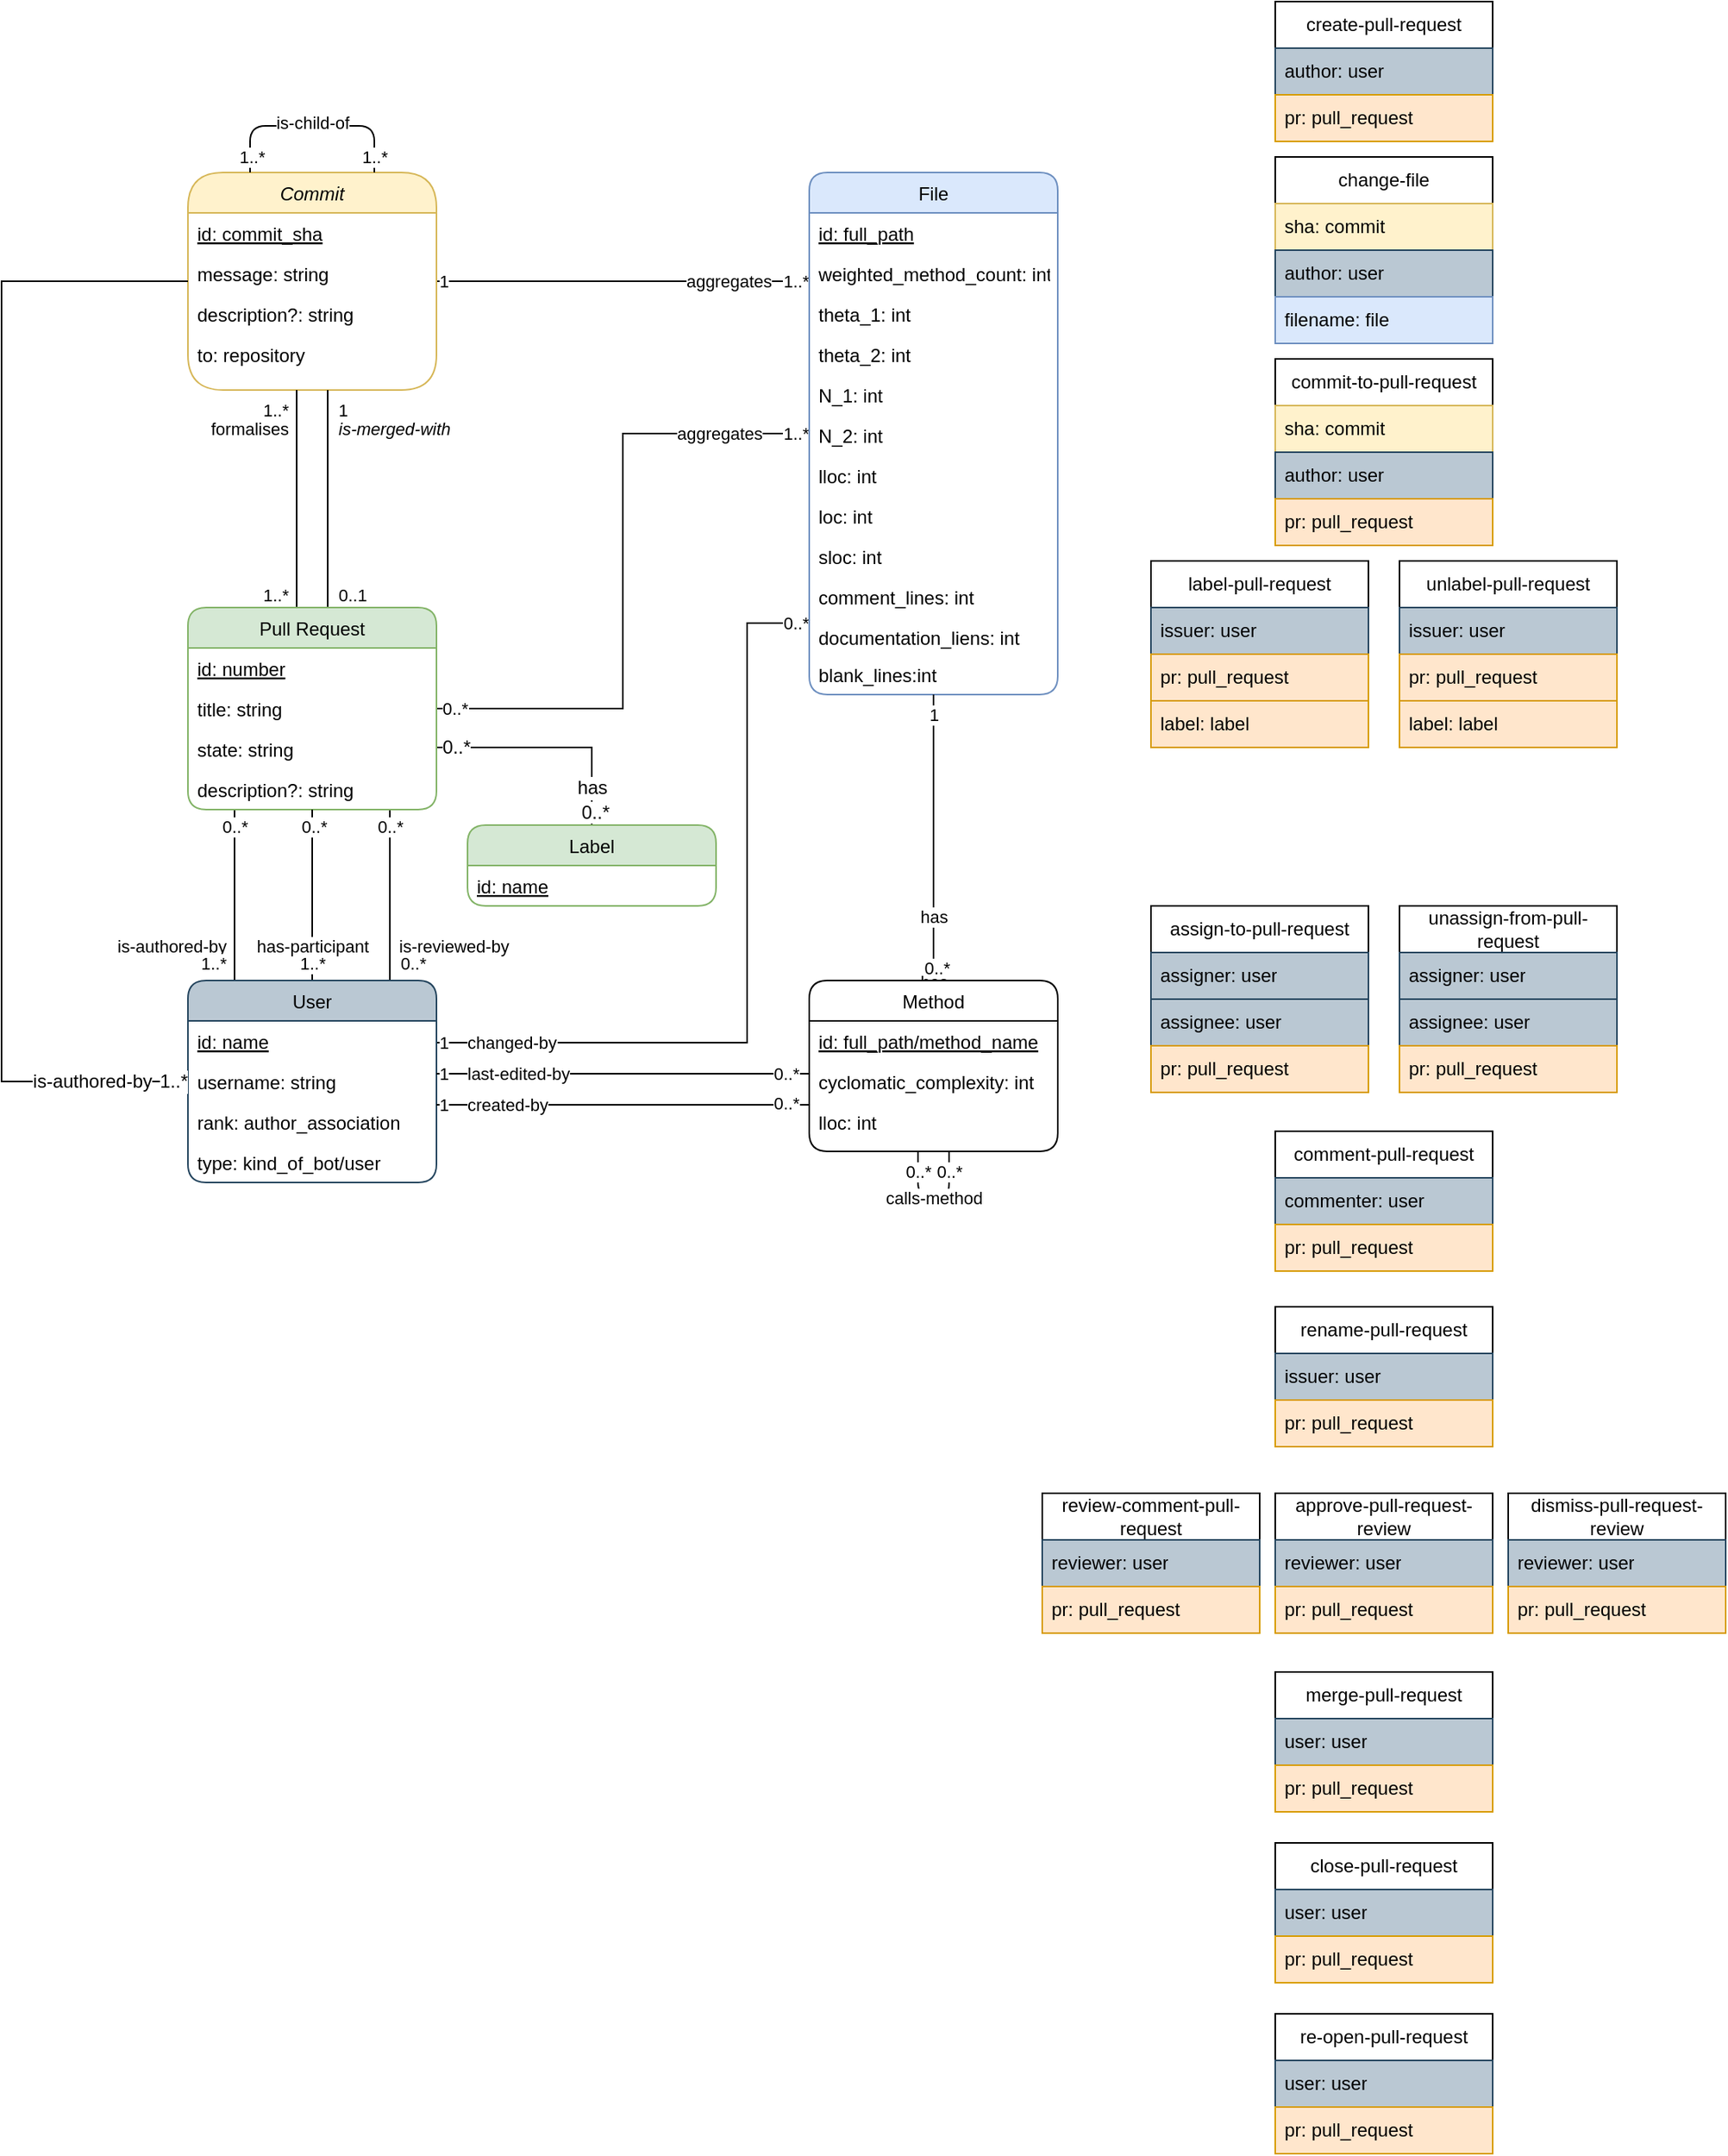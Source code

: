 <mxfile version="26.2.1" pages="2">
  <diagram id="C5RBs43oDa-KdzZeNtuy" name="Objects-Events">
    <mxGraphModel dx="1664" dy="1135" grid="1" gridSize="10" guides="1" tooltips="1" connect="1" arrows="1" fold="1" page="1" pageScale="1" pageWidth="1169" pageHeight="827" math="0" shadow="0">
      <root>
        <mxCell id="WIyWlLk6GJQsqaUBKTNV-0" />
        <mxCell id="WIyWlLk6GJQsqaUBKTNV-1" parent="WIyWlLk6GJQsqaUBKTNV-0" />
        <mxCell id="EX9fc1gSBjGgu7xqyz9W-34" style="edgeStyle=orthogonalEdgeStyle;rounded=0;orthogonalLoop=1;jettySize=auto;html=1;endArrow=none;startFill=0;" parent="WIyWlLk6GJQsqaUBKTNV-1" source="zkfFHV4jXpPFQw0GAbJ--0" target="zkfFHV4jXpPFQw0GAbJ--17" edge="1">
          <mxGeometry relative="1" as="geometry">
            <Array as="points">
              <mxPoint x="550" y="190" />
              <mxPoint x="550" y="190" />
            </Array>
          </mxGeometry>
        </mxCell>
        <mxCell id="EX9fc1gSBjGgu7xqyz9W-35" value="1" style="edgeLabel;html=1;align=left;verticalAlign=middle;resizable=0;points=[];" parent="EX9fc1gSBjGgu7xqyz9W-34" vertex="1" connectable="0">
          <mxGeometry x="-1" relative="1" as="geometry">
            <mxPoint as="offset" />
          </mxGeometry>
        </mxCell>
        <mxCell id="EX9fc1gSBjGgu7xqyz9W-36" value="aggregates" style="edgeLabel;html=1;align=right;verticalAlign=middle;resizable=0;points=[];" parent="EX9fc1gSBjGgu7xqyz9W-34" vertex="1" connectable="0">
          <mxGeometry x="0.8" relative="1" as="geometry">
            <mxPoint as="offset" />
          </mxGeometry>
        </mxCell>
        <mxCell id="EX9fc1gSBjGgu7xqyz9W-37" value="1..*" style="edgeLabel;html=1;align=right;verticalAlign=middle;resizable=0;points=[];" parent="EX9fc1gSBjGgu7xqyz9W-34" vertex="1" connectable="0">
          <mxGeometry x="1" relative="1" as="geometry">
            <mxPoint as="offset" />
          </mxGeometry>
        </mxCell>
        <mxCell id="zkfFHV4jXpPFQw0GAbJ--0" value="Commit" style="swimlane;fontStyle=2;align=center;verticalAlign=top;childLayout=stackLayout;horizontal=1;startSize=26;horizontalStack=0;resizeParent=1;resizeLast=0;collapsible=1;marginBottom=0;rounded=1;shadow=0;strokeWidth=1;arcSize=29;fillColor=#fff2cc;strokeColor=#d6b656;" parent="WIyWlLk6GJQsqaUBKTNV-1" vertex="1">
          <mxGeometry x="200" y="120" width="160" height="140" as="geometry">
            <mxRectangle x="200" y="240" width="160" height="26" as="alternateBounds" />
          </mxGeometry>
        </mxCell>
        <mxCell id="zkfFHV4jXpPFQw0GAbJ--1" value="id: commit_sha" style="text;align=left;verticalAlign=top;spacingLeft=4;spacingRight=4;overflow=hidden;rotatable=0;points=[[0,0.5],[1,0.5]];portConstraint=eastwest;fontStyle=4;rounded=1;" parent="zkfFHV4jXpPFQw0GAbJ--0" vertex="1">
          <mxGeometry y="26" width="160" height="26" as="geometry" />
        </mxCell>
        <mxCell id="zkfFHV4jXpPFQw0GAbJ--2" value="message: string" style="text;align=left;verticalAlign=top;spacingLeft=4;spacingRight=4;overflow=hidden;rotatable=0;points=[[0,0.5],[1,0.5]];portConstraint=eastwest;rounded=1;shadow=0;html=0;" parent="zkfFHV4jXpPFQw0GAbJ--0" vertex="1">
          <mxGeometry y="52" width="160" height="26" as="geometry" />
        </mxCell>
        <mxCell id="zkfFHV4jXpPFQw0GAbJ--3" value="description?: string" style="text;align=left;verticalAlign=top;spacingLeft=4;spacingRight=4;overflow=hidden;rotatable=0;points=[[0,0.5],[1,0.5]];portConstraint=eastwest;rounded=1;shadow=0;html=0;" parent="zkfFHV4jXpPFQw0GAbJ--0" vertex="1">
          <mxGeometry y="78" width="160" height="26" as="geometry" />
        </mxCell>
        <mxCell id="zkfFHV4jXpPFQw0GAbJ--5" value="to: repository" style="text;align=left;verticalAlign=top;spacingLeft=4;spacingRight=4;overflow=hidden;rotatable=0;points=[[0,0.5],[1,0.5]];portConstraint=eastwest;rounded=1;" parent="zkfFHV4jXpPFQw0GAbJ--0" vertex="1">
          <mxGeometry y="104" width="160" height="26" as="geometry" />
        </mxCell>
        <mxCell id="EX9fc1gSBjGgu7xqyz9W-38" style="edgeStyle=orthogonalEdgeStyle;rounded=0;orthogonalLoop=1;jettySize=auto;html=1;endArrow=none;startFill=0;elbow=vertical;" parent="WIyWlLk6GJQsqaUBKTNV-1" source="zkfFHV4jXpPFQw0GAbJ--6" target="zkfFHV4jXpPFQw0GAbJ--17" edge="1">
          <mxGeometry relative="1" as="geometry">
            <mxPoint x="323.05" y="439.15" as="sourcePoint" />
            <mxPoint x="570" y="150" as="targetPoint" />
          </mxGeometry>
        </mxCell>
        <mxCell id="EX9fc1gSBjGgu7xqyz9W-39" value="aggregates" style="edgeLabel;html=1;align=center;verticalAlign=middle;resizable=0;points=[];" parent="EX9fc1gSBjGgu7xqyz9W-38" vertex="1" connectable="0">
          <mxGeometry x="0.638" relative="1" as="geometry">
            <mxPoint x="17" as="offset" />
          </mxGeometry>
        </mxCell>
        <mxCell id="EX9fc1gSBjGgu7xqyz9W-40" value="1..*" style="edgeLabel;html=1;align=right;verticalAlign=middle;resizable=0;points=[];" parent="EX9fc1gSBjGgu7xqyz9W-38" vertex="1" connectable="0">
          <mxGeometry x="1" relative="1" as="geometry">
            <mxPoint as="offset" />
          </mxGeometry>
        </mxCell>
        <mxCell id="EX9fc1gSBjGgu7xqyz9W-41" value="0..*" style="edgeLabel;html=1;align=left;verticalAlign=middle;resizable=0;points=[];" parent="EX9fc1gSBjGgu7xqyz9W-38" vertex="1" connectable="0">
          <mxGeometry x="-1" relative="1" as="geometry">
            <mxPoint x="2" as="offset" />
          </mxGeometry>
        </mxCell>
        <mxCell id="EX9fc1gSBjGgu7xqyz9W-42" style="edgeStyle=orthogonalEdgeStyle;rounded=0;orthogonalLoop=1;jettySize=auto;html=1;endArrow=none;startFill=0;elbow=vertical;" parent="WIyWlLk6GJQsqaUBKTNV-1" source="zkfFHV4jXpPFQw0GAbJ--6" target="zkfFHV4jXpPFQw0GAbJ--0" edge="1">
          <mxGeometry relative="1" as="geometry">
            <Array as="points">
              <mxPoint x="270" y="330" />
              <mxPoint x="270" y="330" />
            </Array>
          </mxGeometry>
        </mxCell>
        <mxCell id="EX9fc1gSBjGgu7xqyz9W-74" value="formalises" style="edgeLabel;html=1;align=right;verticalAlign=middle;resizable=0;points=[];" parent="EX9fc1gSBjGgu7xqyz9W-42" vertex="1" connectable="0">
          <mxGeometry x="0.65" y="5" relative="1" as="geometry">
            <mxPoint as="offset" />
          </mxGeometry>
        </mxCell>
        <mxCell id="EX9fc1gSBjGgu7xqyz9W-75" value="1..*" style="edgeLabel;html=1;align=right;verticalAlign=bottom;resizable=0;points=[];labelPosition=center;verticalLabelPosition=top;" parent="EX9fc1gSBjGgu7xqyz9W-42" vertex="1" connectable="0">
          <mxGeometry x="-1" y="5" relative="1" as="geometry">
            <mxPoint as="offset" />
          </mxGeometry>
        </mxCell>
        <mxCell id="EX9fc1gSBjGgu7xqyz9W-76" value="1..*" style="edgeLabel;html=1;align=right;verticalAlign=top;resizable=0;points=[];labelPosition=center;verticalLabelPosition=top;" parent="EX9fc1gSBjGgu7xqyz9W-42" vertex="1" connectable="0">
          <mxGeometry x="1" y="5" relative="1" as="geometry">
            <mxPoint as="offset" />
          </mxGeometry>
        </mxCell>
        <mxCell id="EX9fc1gSBjGgu7xqyz9W-61" style="edgeStyle=orthogonalEdgeStyle;rounded=0;orthogonalLoop=1;jettySize=auto;html=1;endArrow=none;startFill=0;" parent="WIyWlLk6GJQsqaUBKTNV-1" source="zkfFHV4jXpPFQw0GAbJ--6" target="zkfFHV4jXpPFQw0GAbJ--13" edge="1">
          <mxGeometry relative="1" as="geometry">
            <Array as="points">
              <mxPoint x="330" y="580" />
              <mxPoint x="330" y="580" />
            </Array>
          </mxGeometry>
        </mxCell>
        <mxCell id="EX9fc1gSBjGgu7xqyz9W-62" value="0..*" style="edgeLabel;html=1;align=center;verticalAlign=middle;resizable=0;points=[];" parent="EX9fc1gSBjGgu7xqyz9W-61" vertex="1" connectable="0">
          <mxGeometry x="-0.8" relative="1" as="geometry">
            <mxPoint as="offset" />
          </mxGeometry>
        </mxCell>
        <mxCell id="EX9fc1gSBjGgu7xqyz9W-63" value="is-reviewed-by" style="edgeLabel;html=1;align=left;verticalAlign=middle;resizable=0;points=[];" parent="EX9fc1gSBjGgu7xqyz9W-61" vertex="1" connectable="0">
          <mxGeometry x="0.6" y="-1" relative="1" as="geometry">
            <mxPoint x="5" as="offset" />
          </mxGeometry>
        </mxCell>
        <mxCell id="EX9fc1gSBjGgu7xqyz9W-64" value="0..*" style="edgeLabel;html=1;align=left;verticalAlign=middle;resizable=0;points=[];" parent="EX9fc1gSBjGgu7xqyz9W-61" vertex="1" connectable="0">
          <mxGeometry x="0.8" relative="1" as="geometry">
            <mxPoint x="5" as="offset" />
          </mxGeometry>
        </mxCell>
        <mxCell id="EX9fc1gSBjGgu7xqyz9W-65" style="edgeStyle=orthogonalEdgeStyle;rounded=0;orthogonalLoop=1;jettySize=auto;html=1;endArrow=none;startFill=0;" parent="WIyWlLk6GJQsqaUBKTNV-1" source="zkfFHV4jXpPFQw0GAbJ--6" target="zkfFHV4jXpPFQw0GAbJ--13" edge="1">
          <mxGeometry relative="1" as="geometry">
            <Array as="points">
              <mxPoint x="230" y="580" />
              <mxPoint x="230" y="580" />
            </Array>
          </mxGeometry>
        </mxCell>
        <mxCell id="EX9fc1gSBjGgu7xqyz9W-66" value="0..*" style="edgeLabel;html=1;align=center;verticalAlign=middle;resizable=0;points=[];" parent="EX9fc1gSBjGgu7xqyz9W-65" vertex="1" connectable="0">
          <mxGeometry x="-0.8" relative="1" as="geometry">
            <mxPoint as="offset" />
          </mxGeometry>
        </mxCell>
        <mxCell id="EX9fc1gSBjGgu7xqyz9W-67" value="is-authored-by" style="edgeLabel;html=1;align=right;verticalAlign=middle;resizable=0;points=[];" parent="EX9fc1gSBjGgu7xqyz9W-65" vertex="1" connectable="0">
          <mxGeometry x="0.6" y="-5" relative="1" as="geometry">
            <mxPoint as="offset" />
          </mxGeometry>
        </mxCell>
        <mxCell id="EX9fc1gSBjGgu7xqyz9W-68" value="1..*" style="edgeLabel;html=1;align=right;verticalAlign=middle;resizable=0;points=[];" parent="EX9fc1gSBjGgu7xqyz9W-65" vertex="1" connectable="0">
          <mxGeometry x="0.8" y="-5" relative="1" as="geometry">
            <mxPoint as="offset" />
          </mxGeometry>
        </mxCell>
        <mxCell id="EX9fc1gSBjGgu7xqyz9W-77" style="edgeStyle=orthogonalEdgeStyle;rounded=0;orthogonalLoop=1;jettySize=auto;html=1;endArrow=none;startFill=0;endFill=0;" parent="WIyWlLk6GJQsqaUBKTNV-1" source="zkfFHV4jXpPFQw0GAbJ--6" target="zkfFHV4jXpPFQw0GAbJ--0" edge="1">
          <mxGeometry relative="1" as="geometry">
            <Array as="points">
              <mxPoint x="290" y="330" />
              <mxPoint x="290" y="330" />
            </Array>
          </mxGeometry>
        </mxCell>
        <mxCell id="EX9fc1gSBjGgu7xqyz9W-78" value="is-merged-with" style="edgeLabel;html=1;align=left;verticalAlign=middle;resizable=0;points=[];fontStyle=2" parent="EX9fc1gSBjGgu7xqyz9W-77" vertex="1" connectable="0">
          <mxGeometry x="0.65" y="-5" relative="1" as="geometry">
            <mxPoint as="offset" />
          </mxGeometry>
        </mxCell>
        <mxCell id="EX9fc1gSBjGgu7xqyz9W-80" value="1" style="edgeLabel;html=1;align=left;verticalAlign=top;resizable=0;points=[];" parent="EX9fc1gSBjGgu7xqyz9W-77" vertex="1" connectable="0">
          <mxGeometry x="1" y="-5" relative="1" as="geometry">
            <mxPoint as="offset" />
          </mxGeometry>
        </mxCell>
        <mxCell id="EX9fc1gSBjGgu7xqyz9W-82" value="0..1" style="edgeLabel;html=1;align=left;verticalAlign=bottom;resizable=0;points=[];" parent="EX9fc1gSBjGgu7xqyz9W-77" vertex="1" connectable="0">
          <mxGeometry x="-1" y="-5" relative="1" as="geometry">
            <mxPoint as="offset" />
          </mxGeometry>
        </mxCell>
        <mxCell id="2-shO3m1eGULjjPYNkJ5-6" value="" style="edgeStyle=orthogonalEdgeStyle;rounded=0;orthogonalLoop=1;jettySize=auto;html=1;fontSize=12;endArrow=none;startFill=0;" edge="1" parent="WIyWlLk6GJQsqaUBKTNV-1" source="zkfFHV4jXpPFQw0GAbJ--6" target="2-shO3m1eGULjjPYNkJ5-1">
          <mxGeometry relative="1" as="geometry">
            <Array as="points">
              <mxPoint x="460" y="490" />
            </Array>
          </mxGeometry>
        </mxCell>
        <mxCell id="2-shO3m1eGULjjPYNkJ5-7" value="has" style="edgeLabel;html=1;align=center;verticalAlign=middle;resizable=0;points=[];fontSize=12;" vertex="1" connectable="0" parent="2-shO3m1eGULjjPYNkJ5-6">
          <mxGeometry x="0.67" relative="1" as="geometry">
            <mxPoint as="offset" />
          </mxGeometry>
        </mxCell>
        <mxCell id="cFPhVOMwrruSEyY2H_j8-0" value="0..*" style="edgeLabel;html=1;align=center;verticalAlign=bottom;resizable=0;points=[];fontSize=12;" vertex="1" connectable="0" parent="2-shO3m1eGULjjPYNkJ5-6">
          <mxGeometry x="1" relative="1" as="geometry">
            <mxPoint x="2" as="offset" />
          </mxGeometry>
        </mxCell>
        <mxCell id="cFPhVOMwrruSEyY2H_j8-2" value="0..*" style="edgeLabel;html=1;align=left;verticalAlign=middle;resizable=0;points=[];fontSize=12;" vertex="1" connectable="0" parent="2-shO3m1eGULjjPYNkJ5-6">
          <mxGeometry x="-1" relative="1" as="geometry">
            <mxPoint x="2" as="offset" />
          </mxGeometry>
        </mxCell>
        <mxCell id="zkfFHV4jXpPFQw0GAbJ--6" value="Pull Request" style="swimlane;fontStyle=0;align=center;verticalAlign=top;childLayout=stackLayout;horizontal=1;startSize=26;horizontalStack=0;resizeParent=1;resizeLast=0;collapsible=1;marginBottom=0;rounded=1;shadow=0;strokeWidth=1;fillColor=#d5e8d4;strokeColor=#82b366;" parent="WIyWlLk6GJQsqaUBKTNV-1" vertex="1">
          <mxGeometry x="200" y="400" width="160" height="130" as="geometry">
            <mxRectangle x="200" y="40" width="160" height="26" as="alternateBounds" />
          </mxGeometry>
        </mxCell>
        <mxCell id="zkfFHV4jXpPFQw0GAbJ--7" value="id: number" style="text;align=left;verticalAlign=top;spacingLeft=4;spacingRight=4;overflow=hidden;rotatable=0;points=[[0,0.5],[1,0.5]];portConstraint=eastwest;fontStyle=4;rounded=1;" parent="zkfFHV4jXpPFQw0GAbJ--6" vertex="1">
          <mxGeometry y="26" width="160" height="26" as="geometry" />
        </mxCell>
        <mxCell id="zkfFHV4jXpPFQw0GAbJ--8" value="title: string" style="text;align=left;verticalAlign=top;spacingLeft=4;spacingRight=4;overflow=hidden;rotatable=0;points=[[0,0.5],[1,0.5]];portConstraint=eastwest;rounded=1;shadow=0;html=0;" parent="zkfFHV4jXpPFQw0GAbJ--6" vertex="1">
          <mxGeometry y="52" width="160" height="26" as="geometry" />
        </mxCell>
        <mxCell id="zkfFHV4jXpPFQw0GAbJ--10" value="state: string&#xa;" style="text;align=left;verticalAlign=top;spacingLeft=4;spacingRight=4;overflow=hidden;rotatable=0;points=[[0,0.5],[1,0.5]];portConstraint=eastwest;fontStyle=0;rounded=1;" parent="zkfFHV4jXpPFQw0GAbJ--6" vertex="1">
          <mxGeometry y="78" width="160" height="26" as="geometry" />
        </mxCell>
        <mxCell id="zkfFHV4jXpPFQw0GAbJ--11" value="description?: string" style="text;align=left;verticalAlign=top;spacingLeft=4;spacingRight=4;overflow=hidden;rotatable=0;points=[[0,0.5],[1,0.5]];portConstraint=eastwest;rounded=1;" parent="zkfFHV4jXpPFQw0GAbJ--6" vertex="1">
          <mxGeometry y="104" width="160" height="26" as="geometry" />
        </mxCell>
        <mxCell id="EX9fc1gSBjGgu7xqyz9W-57" style="edgeStyle=orthogonalEdgeStyle;rounded=0;orthogonalLoop=1;jettySize=auto;html=1;endArrow=none;startFill=0;" parent="WIyWlLk6GJQsqaUBKTNV-1" source="zkfFHV4jXpPFQw0GAbJ--13" target="zkfFHV4jXpPFQw0GAbJ--6" edge="1">
          <mxGeometry relative="1" as="geometry" />
        </mxCell>
        <mxCell id="EX9fc1gSBjGgu7xqyz9W-58" value="has-participant" style="edgeLabel;html=1;align=center;verticalAlign=middle;resizable=0;points=[];" parent="EX9fc1gSBjGgu7xqyz9W-57" vertex="1" connectable="0">
          <mxGeometry x="-0.6" relative="1" as="geometry">
            <mxPoint as="offset" />
          </mxGeometry>
        </mxCell>
        <mxCell id="EX9fc1gSBjGgu7xqyz9W-59" value="1..*" style="edgeLabel;html=1;align=center;verticalAlign=middle;resizable=0;points=[];" parent="EX9fc1gSBjGgu7xqyz9W-57" vertex="1" connectable="0">
          <mxGeometry x="-0.8" relative="1" as="geometry">
            <mxPoint as="offset" />
          </mxGeometry>
        </mxCell>
        <mxCell id="EX9fc1gSBjGgu7xqyz9W-60" value="0..*" style="edgeLabel;html=1;align=center;verticalAlign=middle;resizable=0;points=[];" parent="EX9fc1gSBjGgu7xqyz9W-57" vertex="1" connectable="0">
          <mxGeometry x="0.8" y="-1" relative="1" as="geometry">
            <mxPoint as="offset" />
          </mxGeometry>
        </mxCell>
        <mxCell id="EX9fc1gSBjGgu7xqyz9W-70" style="edgeStyle=orthogonalEdgeStyle;rounded=0;orthogonalLoop=1;jettySize=auto;html=1;endArrow=none;startFill=0;" parent="WIyWlLk6GJQsqaUBKTNV-1" source="zkfFHV4jXpPFQw0GAbJ--13" target="zkfFHV4jXpPFQw0GAbJ--17" edge="1">
          <mxGeometry relative="1" as="geometry">
            <Array as="points">
              <mxPoint x="560" y="680" />
              <mxPoint x="560" y="410" />
            </Array>
          </mxGeometry>
        </mxCell>
        <mxCell id="EX9fc1gSBjGgu7xqyz9W-71" value="1" style="edgeLabel;html=1;align=left;verticalAlign=middle;resizable=0;points=[];" parent="EX9fc1gSBjGgu7xqyz9W-70" vertex="1" connectable="0">
          <mxGeometry x="-1" relative="1" as="geometry">
            <mxPoint as="offset" />
          </mxGeometry>
        </mxCell>
        <mxCell id="EX9fc1gSBjGgu7xqyz9W-72" value="changed-by" style="edgeLabel;html=1;align=left;verticalAlign=middle;resizable=0;points=[];" parent="EX9fc1gSBjGgu7xqyz9W-70" vertex="1" connectable="0">
          <mxGeometry x="-0.93" relative="1" as="geometry">
            <mxPoint as="offset" />
          </mxGeometry>
        </mxCell>
        <mxCell id="EX9fc1gSBjGgu7xqyz9W-73" value="0..*" style="edgeLabel;html=1;align=right;verticalAlign=middle;resizable=0;points=[];" parent="EX9fc1gSBjGgu7xqyz9W-70" vertex="1" connectable="0">
          <mxGeometry x="1" relative="1" as="geometry">
            <mxPoint as="offset" />
          </mxGeometry>
        </mxCell>
        <mxCell id="zkfFHV4jXpPFQw0GAbJ--13" value="User" style="swimlane;fontStyle=0;align=center;verticalAlign=top;childLayout=stackLayout;horizontal=1;startSize=26;horizontalStack=0;resizeParent=1;resizeLast=0;collapsible=1;marginBottom=0;rounded=1;shadow=0;strokeWidth=1;fillColor=#bac8d3;strokeColor=#23445d;" parent="WIyWlLk6GJQsqaUBKTNV-1" vertex="1">
          <mxGeometry x="200" y="640" width="160" height="130" as="geometry">
            <mxRectangle x="200" y="640" width="160" height="26" as="alternateBounds" />
          </mxGeometry>
        </mxCell>
        <mxCell id="zkfFHV4jXpPFQw0GAbJ--14" value="id: name" style="text;align=left;verticalAlign=top;spacingLeft=4;spacingRight=4;overflow=hidden;rotatable=0;points=[[0,0.5],[1,0.5]];portConstraint=eastwest;fontStyle=4;rounded=1;" parent="zkfFHV4jXpPFQw0GAbJ--13" vertex="1">
          <mxGeometry y="26" width="160" height="26" as="geometry" />
        </mxCell>
        <mxCell id="EX9fc1gSBjGgu7xqyz9W-5" value="username: string&#xa;" style="text;align=left;verticalAlign=top;spacingLeft=4;spacingRight=4;overflow=hidden;rotatable=0;points=[[0,0.5],[1,0.5]];portConstraint=eastwest;fontStyle=0;rounded=1;" parent="zkfFHV4jXpPFQw0GAbJ--13" vertex="1">
          <mxGeometry y="52" width="160" height="26" as="geometry" />
        </mxCell>
        <mxCell id="EX9fc1gSBjGgu7xqyz9W-6" value="rank: author_association&#xa;" style="text;align=left;verticalAlign=top;spacingLeft=4;spacingRight=4;overflow=hidden;rotatable=0;points=[[0,0.5],[1,0.5]];portConstraint=eastwest;fontStyle=0;rounded=1;" parent="zkfFHV4jXpPFQw0GAbJ--13" vertex="1">
          <mxGeometry y="78" width="160" height="26" as="geometry" />
        </mxCell>
        <mxCell id="EX9fc1gSBjGgu7xqyz9W-7" value="type: kind_of_bot/user" style="text;align=left;verticalAlign=top;spacingLeft=4;spacingRight=4;overflow=hidden;rotatable=0;points=[[0,0.5],[1,0.5]];portConstraint=eastwest;fontStyle=0;rounded=1;" parent="zkfFHV4jXpPFQw0GAbJ--13" vertex="1">
          <mxGeometry y="104" width="160" height="26" as="geometry" />
        </mxCell>
        <mxCell id="zkfFHV4jXpPFQw0GAbJ--17" value="File" style="swimlane;fontStyle=0;align=center;verticalAlign=top;childLayout=stackLayout;horizontal=1;startSize=26;horizontalStack=0;resizeParent=1;resizeLast=0;collapsible=1;marginBottom=0;rounded=1;shadow=0;strokeWidth=1;fillColor=#dae8fc;strokeColor=#6c8ebf;" parent="WIyWlLk6GJQsqaUBKTNV-1" vertex="1">
          <mxGeometry x="600" y="120" width="160" height="336" as="geometry">
            <mxRectangle x="600" y="120" width="160" height="26" as="alternateBounds" />
          </mxGeometry>
        </mxCell>
        <mxCell id="zkfFHV4jXpPFQw0GAbJ--18" value="id: full_path" style="text;align=left;verticalAlign=top;spacingLeft=4;spacingRight=4;overflow=hidden;rotatable=0;points=[[0,0.5],[1,0.5]];portConstraint=eastwest;fontStyle=4;rounded=1;" parent="zkfFHV4jXpPFQw0GAbJ--17" vertex="1">
          <mxGeometry y="26" width="160" height="26" as="geometry" />
        </mxCell>
        <mxCell id="zkfFHV4jXpPFQw0GAbJ--19" value="weighted_method_count: int" style="text;align=left;verticalAlign=top;spacingLeft=4;spacingRight=4;overflow=hidden;rotatable=0;points=[[0,0.5],[1,0.5]];portConstraint=eastwest;rounded=1;shadow=0;html=0;" parent="zkfFHV4jXpPFQw0GAbJ--17" vertex="1">
          <mxGeometry y="52" width="160" height="26" as="geometry" />
        </mxCell>
        <mxCell id="zkfFHV4jXpPFQw0GAbJ--20" value="theta_1: int" style="text;align=left;verticalAlign=top;spacingLeft=4;spacingRight=4;overflow=hidden;rotatable=0;points=[[0,0.5],[1,0.5]];portConstraint=eastwest;rounded=1;shadow=0;html=0;" parent="zkfFHV4jXpPFQw0GAbJ--17" vertex="1">
          <mxGeometry y="78" width="160" height="26" as="geometry" />
        </mxCell>
        <mxCell id="zkfFHV4jXpPFQw0GAbJ--21" value="theta_2: int" style="text;align=left;verticalAlign=top;spacingLeft=4;spacingRight=4;overflow=hidden;rotatable=0;points=[[0,0.5],[1,0.5]];portConstraint=eastwest;rounded=1;shadow=0;html=0;" parent="zkfFHV4jXpPFQw0GAbJ--17" vertex="1">
          <mxGeometry y="104" width="160" height="26" as="geometry" />
        </mxCell>
        <mxCell id="zkfFHV4jXpPFQw0GAbJ--22" value="N_1: int" style="text;align=left;verticalAlign=top;spacingLeft=4;spacingRight=4;overflow=hidden;rotatable=0;points=[[0,0.5],[1,0.5]];portConstraint=eastwest;rounded=1;shadow=0;html=0;" parent="zkfFHV4jXpPFQw0GAbJ--17" vertex="1">
          <mxGeometry y="130" width="160" height="26" as="geometry" />
        </mxCell>
        <mxCell id="zkfFHV4jXpPFQw0GAbJ--24" value="N_2: int" style="text;align=left;verticalAlign=top;spacingLeft=4;spacingRight=4;overflow=hidden;rotatable=0;points=[[0,0.5],[1,0.5]];portConstraint=eastwest;rounded=1;" parent="zkfFHV4jXpPFQw0GAbJ--17" vertex="1">
          <mxGeometry y="156" width="160" height="26" as="geometry" />
        </mxCell>
        <mxCell id="zkfFHV4jXpPFQw0GAbJ--25" value="lloc: int" style="text;align=left;verticalAlign=top;spacingLeft=4;spacingRight=4;overflow=hidden;rotatable=0;points=[[0,0.5],[1,0.5]];portConstraint=eastwest;rounded=1;" parent="zkfFHV4jXpPFQw0GAbJ--17" vertex="1">
          <mxGeometry y="182" width="160" height="26" as="geometry" />
        </mxCell>
        <mxCell id="EX9fc1gSBjGgu7xqyz9W-8" value="loc: int" style="text;align=left;verticalAlign=top;spacingLeft=4;spacingRight=4;overflow=hidden;rotatable=0;points=[[0,0.5],[1,0.5]];portConstraint=eastwest;fontStyle=0;rounded=1;" parent="zkfFHV4jXpPFQw0GAbJ--17" vertex="1">
          <mxGeometry y="208" width="160" height="26" as="geometry" />
        </mxCell>
        <mxCell id="EX9fc1gSBjGgu7xqyz9W-9" value="sloc: int" style="text;align=left;verticalAlign=top;spacingLeft=4;spacingRight=4;overflow=hidden;rotatable=0;points=[[0,0.5],[1,0.5]];portConstraint=eastwest;fontStyle=0;rounded=1;" parent="zkfFHV4jXpPFQw0GAbJ--17" vertex="1">
          <mxGeometry y="234" width="160" height="26" as="geometry" />
        </mxCell>
        <mxCell id="EX9fc1gSBjGgu7xqyz9W-10" value="comment_lines: int" style="text;align=left;verticalAlign=top;spacingLeft=4;spacingRight=4;overflow=hidden;rotatable=0;points=[[0,0.5],[1,0.5]];portConstraint=eastwest;fontStyle=0;rounded=1;" parent="zkfFHV4jXpPFQw0GAbJ--17" vertex="1">
          <mxGeometry y="260" width="160" height="26" as="geometry" />
        </mxCell>
        <mxCell id="EX9fc1gSBjGgu7xqyz9W-11" value="documentation_liens: int" style="text;align=left;verticalAlign=top;spacingLeft=4;spacingRight=4;overflow=hidden;rotatable=0;points=[[0,0.5],[1,0.5]];portConstraint=eastwest;fontStyle=0;rounded=1;" parent="zkfFHV4jXpPFQw0GAbJ--17" vertex="1">
          <mxGeometry y="286" width="160" height="24" as="geometry" />
        </mxCell>
        <mxCell id="EX9fc1gSBjGgu7xqyz9W-12" value="blank_lines:int" style="text;align=left;verticalAlign=top;spacingLeft=4;spacingRight=4;overflow=hidden;rotatable=0;points=[[0,0.5],[1,0.5]];portConstraint=eastwest;fontStyle=0;rounded=1;" parent="zkfFHV4jXpPFQw0GAbJ--17" vertex="1">
          <mxGeometry y="310" width="160" height="26" as="geometry" />
        </mxCell>
        <mxCell id="EX9fc1gSBjGgu7xqyz9W-0" style="edgeStyle=orthogonalEdgeStyle;rounded=1;orthogonalLoop=1;jettySize=auto;html=1;endArrow=none;startFill=0;" parent="WIyWlLk6GJQsqaUBKTNV-1" source="zkfFHV4jXpPFQw0GAbJ--0" target="zkfFHV4jXpPFQw0GAbJ--0" edge="1">
          <mxGeometry relative="1" as="geometry">
            <Array as="points">
              <mxPoint x="240" y="90" />
              <mxPoint x="320" y="90" />
            </Array>
          </mxGeometry>
        </mxCell>
        <mxCell id="EX9fc1gSBjGgu7xqyz9W-1" value="is-child-of" style="edgeLabel;html=1;align=center;verticalAlign=middle;resizable=0;points=[];rounded=1;" parent="EX9fc1gSBjGgu7xqyz9W-0" vertex="1" connectable="0">
          <mxGeometry x="0.033" y="2" relative="1" as="geometry">
            <mxPoint x="-3" as="offset" />
          </mxGeometry>
        </mxCell>
        <mxCell id="EX9fc1gSBjGgu7xqyz9W-2" value="1..*" style="edgeLabel;html=1;align=center;verticalAlign=middle;resizable=0;points=[];rounded=1;" parent="EX9fc1gSBjGgu7xqyz9W-0" vertex="1" connectable="0">
          <mxGeometry relative="1" as="geometry">
            <mxPoint x="-39" y="20" as="offset" />
          </mxGeometry>
        </mxCell>
        <mxCell id="EX9fc1gSBjGgu7xqyz9W-3" value="1..*" style="edgeLabel;html=1;align=center;verticalAlign=middle;resizable=0;points=[];rounded=1;" parent="EX9fc1gSBjGgu7xqyz9W-0" vertex="1" connectable="0">
          <mxGeometry x="0.76" relative="1" as="geometry">
            <mxPoint y="7" as="offset" />
          </mxGeometry>
        </mxCell>
        <mxCell id="EX9fc1gSBjGgu7xqyz9W-30" value="" style="edgeStyle=orthogonalEdgeStyle;rounded=1;orthogonalLoop=1;jettySize=auto;html=1;endArrow=none;startFill=0;" parent="WIyWlLk6GJQsqaUBKTNV-1" source="zkfFHV4jXpPFQw0GAbJ--17" target="EX9fc1gSBjGgu7xqyz9W-15" edge="1">
          <mxGeometry relative="1" as="geometry" />
        </mxCell>
        <mxCell id="EX9fc1gSBjGgu7xqyz9W-31" value="has" style="edgeLabel;html=1;align=center;verticalAlign=middle;resizable=0;points=[];rounded=1;" parent="EX9fc1gSBjGgu7xqyz9W-30" vertex="1" connectable="0">
          <mxGeometry x="0.837" relative="1" as="geometry">
            <mxPoint y="16" as="offset" />
          </mxGeometry>
        </mxCell>
        <mxCell id="EX9fc1gSBjGgu7xqyz9W-32" value="0..*" style="edgeLabel;html=1;align=center;verticalAlign=bottom;resizable=0;points=[];rounded=1;" parent="EX9fc1gSBjGgu7xqyz9W-30" vertex="1" connectable="0">
          <mxGeometry x="1" relative="1" as="geometry">
            <mxPoint x="2" as="offset" />
          </mxGeometry>
        </mxCell>
        <mxCell id="EX9fc1gSBjGgu7xqyz9W-33" value="1" style="edgeLabel;html=1;align=center;verticalAlign=middle;resizable=0;points=[];rounded=1;" parent="EX9fc1gSBjGgu7xqyz9W-30" vertex="1" connectable="0">
          <mxGeometry x="-0.835" relative="1" as="geometry">
            <mxPoint y="-2" as="offset" />
          </mxGeometry>
        </mxCell>
        <mxCell id="EX9fc1gSBjGgu7xqyz9W-47" value="has" style="edgeLabel;html=1;align=center;verticalAlign=middle;resizable=0;points=[];" parent="EX9fc1gSBjGgu7xqyz9W-30" vertex="1" connectable="0">
          <mxGeometry x="0.556" relative="1" as="geometry">
            <mxPoint as="offset" />
          </mxGeometry>
        </mxCell>
        <mxCell id="EX9fc1gSBjGgu7xqyz9W-15" value="Method" style="swimlane;fontStyle=0;align=center;verticalAlign=top;childLayout=stackLayout;horizontal=1;startSize=26;horizontalStack=0;resizeParent=1;resizeLast=0;collapsible=1;marginBottom=0;rounded=1;shadow=0;strokeWidth=1;" parent="WIyWlLk6GJQsqaUBKTNV-1" vertex="1">
          <mxGeometry x="600" y="640" width="160" height="110" as="geometry">
            <mxRectangle x="600" y="640" width="160" height="26" as="alternateBounds" />
          </mxGeometry>
        </mxCell>
        <mxCell id="EX9fc1gSBjGgu7xqyz9W-16" value="id: full_path/method_name" style="text;align=left;verticalAlign=top;spacingLeft=4;spacingRight=4;overflow=hidden;rotatable=0;points=[[0,0.5],[1,0.5]];portConstraint=eastwest;fontStyle=4;rounded=1;" parent="EX9fc1gSBjGgu7xqyz9W-15" vertex="1">
          <mxGeometry y="26" width="160" height="26" as="geometry" />
        </mxCell>
        <mxCell id="EX9fc1gSBjGgu7xqyz9W-17" value="cyclomatic_complexity: int " style="text;align=left;verticalAlign=top;spacingLeft=4;spacingRight=4;overflow=hidden;rotatable=0;points=[[0,0.5],[1,0.5]];portConstraint=eastwest;rounded=1;shadow=0;html=0;fontStyle=0;" parent="EX9fc1gSBjGgu7xqyz9W-15" vertex="1">
          <mxGeometry y="52" width="160" height="26" as="geometry" />
        </mxCell>
        <mxCell id="EX9fc1gSBjGgu7xqyz9W-22" value="lloc: int" style="text;align=left;verticalAlign=top;spacingLeft=4;spacingRight=4;overflow=hidden;rotatable=0;points=[[0,0.5],[1,0.5]];portConstraint=eastwest;rounded=1;" parent="EX9fc1gSBjGgu7xqyz9W-15" vertex="1">
          <mxGeometry y="78" width="160" height="26" as="geometry" />
        </mxCell>
        <mxCell id="EX9fc1gSBjGgu7xqyz9W-48" style="edgeStyle=orthogonalEdgeStyle;rounded=0;orthogonalLoop=1;jettySize=auto;html=1;endArrow=none;startFill=0;" parent="WIyWlLk6GJQsqaUBKTNV-1" source="zkfFHV4jXpPFQw0GAbJ--13" target="EX9fc1gSBjGgu7xqyz9W-15" edge="1">
          <mxGeometry relative="1" as="geometry">
            <Array as="points">
              <mxPoint x="480" y="720" />
              <mxPoint x="480" y="720" />
            </Array>
          </mxGeometry>
        </mxCell>
        <mxCell id="EX9fc1gSBjGgu7xqyz9W-49" value="created-by" style="edgeLabel;html=1;align=left;verticalAlign=middle;resizable=0;points=[];" parent="EX9fc1gSBjGgu7xqyz9W-48" vertex="1" connectable="0">
          <mxGeometry x="-0.85" relative="1" as="geometry">
            <mxPoint as="offset" />
          </mxGeometry>
        </mxCell>
        <mxCell id="EX9fc1gSBjGgu7xqyz9W-50" value="1" style="edgeLabel;html=1;align=left;verticalAlign=middle;resizable=0;points=[];" parent="EX9fc1gSBjGgu7xqyz9W-48" vertex="1" connectable="0">
          <mxGeometry x="-1" relative="1" as="geometry">
            <mxPoint as="offset" />
          </mxGeometry>
        </mxCell>
        <mxCell id="EX9fc1gSBjGgu7xqyz9W-56" value="0..*" style="edgeLabel;html=1;align=center;verticalAlign=middle;resizable=0;points=[];" parent="EX9fc1gSBjGgu7xqyz9W-48" vertex="1" connectable="0">
          <mxGeometry x="0.767" y="1" relative="1" as="geometry">
            <mxPoint x="13" as="offset" />
          </mxGeometry>
        </mxCell>
        <mxCell id="EX9fc1gSBjGgu7xqyz9W-53" value="0..*" style="endArrow=none;html=1;rounded=0;edgeStyle=orthogonalEdgeStyle;" parent="WIyWlLk6GJQsqaUBKTNV-1" source="zkfFHV4jXpPFQw0GAbJ--13" target="EX9fc1gSBjGgu7xqyz9W-15" edge="1">
          <mxGeometry x="0.875" width="50" height="50" relative="1" as="geometry">
            <mxPoint x="355" y="692.003" as="sourcePoint" />
            <mxPoint x="595" y="692.003" as="targetPoint" />
            <Array as="points">
              <mxPoint x="480" y="700" />
              <mxPoint x="480" y="700" />
            </Array>
            <mxPoint as="offset" />
          </mxGeometry>
        </mxCell>
        <mxCell id="EX9fc1gSBjGgu7xqyz9W-54" value="last-edited-by" style="edgeLabel;html=1;align=left;verticalAlign=middle;resizable=0;points=[];" parent="EX9fc1gSBjGgu7xqyz9W-53" vertex="1" connectable="0">
          <mxGeometry x="-0.85" relative="1" as="geometry">
            <mxPoint as="offset" />
          </mxGeometry>
        </mxCell>
        <mxCell id="EX9fc1gSBjGgu7xqyz9W-55" value="1" style="edgeLabel;html=1;align=left;verticalAlign=middle;resizable=0;points=[];" parent="EX9fc1gSBjGgu7xqyz9W-53" vertex="1" connectable="0">
          <mxGeometry x="-1" relative="1" as="geometry">
            <mxPoint as="offset" />
          </mxGeometry>
        </mxCell>
        <mxCell id="EX9fc1gSBjGgu7xqyz9W-43" style="edgeStyle=elbowEdgeStyle;rounded=1;orthogonalLoop=1;jettySize=auto;html=1;elbow=vertical;endArrow=none;startFill=0;curved=0;spacing=2;verticalAlign=middle;" parent="WIyWlLk6GJQsqaUBKTNV-1" source="EX9fc1gSBjGgu7xqyz9W-15" target="EX9fc1gSBjGgu7xqyz9W-15" edge="1">
          <mxGeometry relative="1" as="geometry">
            <mxPoint x="640" y="750" as="sourcePoint" />
            <mxPoint x="670.0" y="744" as="targetPoint" />
            <Array as="points">
              <mxPoint x="680" y="780" />
            </Array>
          </mxGeometry>
        </mxCell>
        <mxCell id="EX9fc1gSBjGgu7xqyz9W-44" value="calls-method" style="edgeLabel;html=1;align=center;verticalAlign=middle;resizable=0;points=[];labelPosition=center;verticalLabelPosition=bottom;" parent="EX9fc1gSBjGgu7xqyz9W-43" vertex="1" connectable="0">
          <mxGeometry relative="1" as="geometry">
            <mxPoint as="offset" />
          </mxGeometry>
        </mxCell>
        <mxCell id="EX9fc1gSBjGgu7xqyz9W-45" value="0..*" style="edgeLabel;html=1;align=center;verticalAlign=top;resizable=0;points=[];labelPosition=center;verticalLabelPosition=bottom;" parent="EX9fc1gSBjGgu7xqyz9W-43" vertex="1" connectable="0">
          <mxGeometry x="-1" relative="1" as="geometry">
            <mxPoint as="offset" />
          </mxGeometry>
        </mxCell>
        <mxCell id="EX9fc1gSBjGgu7xqyz9W-69" value="0..*" style="edgeLabel;html=1;align=center;verticalAlign=top;resizable=0;points=[];labelPosition=center;verticalLabelPosition=bottom;" parent="EX9fc1gSBjGgu7xqyz9W-43" vertex="1" connectable="0">
          <mxGeometry x="1" relative="1" as="geometry">
            <mxPoint as="offset" />
          </mxGeometry>
        </mxCell>
        <mxCell id="OsoryH45wkaK99GPfpwu-0" style="edgeStyle=orthogonalEdgeStyle;rounded=0;orthogonalLoop=1;jettySize=auto;html=1;fontSize=12;startSize=8;endSize=8;endArrow=none;startFill=0;" parent="WIyWlLk6GJQsqaUBKTNV-1" source="EX9fc1gSBjGgu7xqyz9W-5" target="zkfFHV4jXpPFQw0GAbJ--0" edge="1">
          <mxGeometry relative="1" as="geometry">
            <Array as="points">
              <mxPoint x="80" y="705" />
              <mxPoint x="80" y="190" />
            </Array>
          </mxGeometry>
        </mxCell>
        <mxCell id="OsoryH45wkaK99GPfpwu-1" value="is-authored-by" style="edgeLabel;html=1;align=right;verticalAlign=middle;resizable=0;points=[];fontSize=12;spacing=2;" parent="OsoryH45wkaK99GPfpwu-0" vertex="1" connectable="0">
          <mxGeometry x="-0.94" relative="1" as="geometry">
            <mxPoint as="offset" />
          </mxGeometry>
        </mxCell>
        <mxCell id="OsoryH45wkaK99GPfpwu-2" value="1..*" style="edgeLabel;html=1;align=right;verticalAlign=middle;resizable=0;points=[];fontSize=12;spacing=2;" parent="OsoryH45wkaK99GPfpwu-0" vertex="1" connectable="0">
          <mxGeometry x="-1" relative="1" as="geometry">
            <mxPoint as="offset" />
          </mxGeometry>
        </mxCell>
        <mxCell id="dGSDt7Tnk5ZxoIO6iwxw-0" value="commit-to-pull-request" style="swimlane;fontStyle=0;childLayout=stackLayout;horizontal=1;startSize=30;horizontalStack=0;resizeParent=1;resizeParentMax=0;resizeLast=0;collapsible=1;marginBottom=0;whiteSpace=wrap;html=1;" parent="WIyWlLk6GJQsqaUBKTNV-1" vertex="1">
          <mxGeometry x="900" y="240" width="140" height="120" as="geometry" />
        </mxCell>
        <mxCell id="dGSDt7Tnk5ZxoIO6iwxw-1" value="sha: commit" style="text;strokeColor=#d6b656;fillColor=#fff2cc;align=left;verticalAlign=middle;spacingLeft=4;spacingRight=4;overflow=hidden;points=[[0,0.5],[1,0.5]];portConstraint=eastwest;rotatable=0;whiteSpace=wrap;html=1;" parent="dGSDt7Tnk5ZxoIO6iwxw-0" vertex="1">
          <mxGeometry y="30" width="140" height="30" as="geometry" />
        </mxCell>
        <mxCell id="dGSDt7Tnk5ZxoIO6iwxw-2" value="author: user" style="text;strokeColor=#23445d;fillColor=#bac8d3;align=left;verticalAlign=middle;spacingLeft=4;spacingRight=4;overflow=hidden;points=[[0,0.5],[1,0.5]];portConstraint=eastwest;rotatable=0;whiteSpace=wrap;html=1;" parent="dGSDt7Tnk5ZxoIO6iwxw-0" vertex="1">
          <mxGeometry y="60" width="140" height="30" as="geometry" />
        </mxCell>
        <mxCell id="dGSDt7Tnk5ZxoIO6iwxw-3" value="pr: pull_request" style="text;strokeColor=#d79b00;fillColor=#ffe6cc;align=left;verticalAlign=middle;spacingLeft=4;spacingRight=4;overflow=hidden;points=[[0,0.5],[1,0.5]];portConstraint=eastwest;rotatable=0;whiteSpace=wrap;html=1;" parent="dGSDt7Tnk5ZxoIO6iwxw-0" vertex="1">
          <mxGeometry y="90" width="140" height="30" as="geometry" />
        </mxCell>
        <mxCell id="dGSDt7Tnk5ZxoIO6iwxw-4" value="label-pull-request" style="swimlane;fontStyle=0;childLayout=stackLayout;horizontal=1;startSize=30;horizontalStack=0;resizeParent=1;resizeParentMax=0;resizeLast=0;collapsible=1;marginBottom=0;whiteSpace=wrap;html=1;" parent="WIyWlLk6GJQsqaUBKTNV-1" vertex="1">
          <mxGeometry x="820" y="370" width="140" height="120" as="geometry" />
        </mxCell>
        <mxCell id="dGSDt7Tnk5ZxoIO6iwxw-6" value="issuer: user" style="text;strokeColor=#23445d;fillColor=#bac8d3;align=left;verticalAlign=middle;spacingLeft=4;spacingRight=4;overflow=hidden;points=[[0,0.5],[1,0.5]];portConstraint=eastwest;rotatable=0;whiteSpace=wrap;html=1;" parent="dGSDt7Tnk5ZxoIO6iwxw-4" vertex="1">
          <mxGeometry y="30" width="140" height="30" as="geometry" />
        </mxCell>
        <mxCell id="dGSDt7Tnk5ZxoIO6iwxw-7" value="pr: pull_request" style="text;strokeColor=#d79b00;fillColor=#ffe6cc;align=left;verticalAlign=middle;spacingLeft=4;spacingRight=4;overflow=hidden;points=[[0,0.5],[1,0.5]];portConstraint=eastwest;rotatable=0;whiteSpace=wrap;html=1;" parent="dGSDt7Tnk5ZxoIO6iwxw-4" vertex="1">
          <mxGeometry y="60" width="140" height="30" as="geometry" />
        </mxCell>
        <mxCell id="cFPhVOMwrruSEyY2H_j8-7" value="label: label" style="text;strokeColor=#d79b00;fillColor=#ffe6cc;align=left;verticalAlign=middle;spacingLeft=4;spacingRight=4;overflow=hidden;points=[[0,0.5],[1,0.5]];portConstraint=eastwest;rotatable=0;whiteSpace=wrap;html=1;" vertex="1" parent="dGSDt7Tnk5ZxoIO6iwxw-4">
          <mxGeometry y="90" width="140" height="30" as="geometry" />
        </mxCell>
        <mxCell id="dGSDt7Tnk5ZxoIO6iwxw-9" value="unlabel-pull-request" style="swimlane;fontStyle=0;childLayout=stackLayout;horizontal=1;startSize=30;horizontalStack=0;resizeParent=1;resizeParentMax=0;resizeLast=0;collapsible=1;marginBottom=0;whiteSpace=wrap;html=1;" parent="WIyWlLk6GJQsqaUBKTNV-1" vertex="1">
          <mxGeometry x="980" y="370" width="140" height="120" as="geometry" />
        </mxCell>
        <mxCell id="dGSDt7Tnk5ZxoIO6iwxw-10" value="issuer: user" style="text;strokeColor=#23445d;fillColor=#bac8d3;align=left;verticalAlign=middle;spacingLeft=4;spacingRight=4;overflow=hidden;points=[[0,0.5],[1,0.5]];portConstraint=eastwest;rotatable=0;whiteSpace=wrap;html=1;" parent="dGSDt7Tnk5ZxoIO6iwxw-9" vertex="1">
          <mxGeometry y="30" width="140" height="30" as="geometry" />
        </mxCell>
        <mxCell id="dGSDt7Tnk5ZxoIO6iwxw-11" value="pr: pull_request" style="text;strokeColor=#d79b00;fillColor=#ffe6cc;align=left;verticalAlign=middle;spacingLeft=4;spacingRight=4;overflow=hidden;points=[[0,0.5],[1,0.5]];portConstraint=eastwest;rotatable=0;whiteSpace=wrap;html=1;" parent="dGSDt7Tnk5ZxoIO6iwxw-9" vertex="1">
          <mxGeometry y="60" width="140" height="30" as="geometry" />
        </mxCell>
        <mxCell id="cFPhVOMwrruSEyY2H_j8-6" value="label: label" style="text;strokeColor=#d79b00;fillColor=#ffe6cc;align=left;verticalAlign=middle;spacingLeft=4;spacingRight=4;overflow=hidden;points=[[0,0.5],[1,0.5]];portConstraint=eastwest;rotatable=0;whiteSpace=wrap;html=1;" vertex="1" parent="dGSDt7Tnk5ZxoIO6iwxw-9">
          <mxGeometry y="90" width="140" height="30" as="geometry" />
        </mxCell>
        <mxCell id="dGSDt7Tnk5ZxoIO6iwxw-14" value="create-pull-request" style="swimlane;fontStyle=0;childLayout=stackLayout;horizontal=1;startSize=30;horizontalStack=0;resizeParent=1;resizeParentMax=0;resizeLast=0;collapsible=1;marginBottom=0;whiteSpace=wrap;html=1;" parent="WIyWlLk6GJQsqaUBKTNV-1" vertex="1">
          <mxGeometry x="900" y="10" width="140" height="90" as="geometry" />
        </mxCell>
        <mxCell id="dGSDt7Tnk5ZxoIO6iwxw-16" value="author: user" style="text;strokeColor=#23445d;fillColor=#bac8d3;align=left;verticalAlign=middle;spacingLeft=4;spacingRight=4;overflow=hidden;points=[[0,0.5],[1,0.5]];portConstraint=eastwest;rotatable=0;whiteSpace=wrap;html=1;" parent="dGSDt7Tnk5ZxoIO6iwxw-14" vertex="1">
          <mxGeometry y="30" width="140" height="30" as="geometry" />
        </mxCell>
        <mxCell id="dGSDt7Tnk5ZxoIO6iwxw-17" value="pr: pull_request" style="text;strokeColor=#d79b00;fillColor=#ffe6cc;align=left;verticalAlign=middle;spacingLeft=4;spacingRight=4;overflow=hidden;points=[[0,0.5],[1,0.5]];portConstraint=eastwest;rotatable=0;whiteSpace=wrap;html=1;" parent="dGSDt7Tnk5ZxoIO6iwxw-14" vertex="1">
          <mxGeometry y="60" width="140" height="30" as="geometry" />
        </mxCell>
        <mxCell id="dGSDt7Tnk5ZxoIO6iwxw-19" value="merge-pull-request" style="swimlane;fontStyle=0;childLayout=stackLayout;horizontal=1;startSize=30;horizontalStack=0;resizeParent=1;resizeParentMax=0;resizeLast=0;collapsible=1;marginBottom=0;whiteSpace=wrap;html=1;" parent="WIyWlLk6GJQsqaUBKTNV-1" vertex="1">
          <mxGeometry x="900" y="1085" width="140" height="90" as="geometry" />
        </mxCell>
        <mxCell id="dGSDt7Tnk5ZxoIO6iwxw-20" value="user: user" style="text;strokeColor=#23445d;fillColor=#bac8d3;align=left;verticalAlign=middle;spacingLeft=4;spacingRight=4;overflow=hidden;points=[[0,0.5],[1,0.5]];portConstraint=eastwest;rotatable=0;whiteSpace=wrap;html=1;" parent="dGSDt7Tnk5ZxoIO6iwxw-19" vertex="1">
          <mxGeometry y="30" width="140" height="30" as="geometry" />
        </mxCell>
        <mxCell id="dGSDt7Tnk5ZxoIO6iwxw-21" value="pr: pull_request" style="text;strokeColor=#d79b00;fillColor=#ffe6cc;align=left;verticalAlign=middle;spacingLeft=4;spacingRight=4;overflow=hidden;points=[[0,0.5],[1,0.5]];portConstraint=eastwest;rotatable=0;whiteSpace=wrap;html=1;" parent="dGSDt7Tnk5ZxoIO6iwxw-19" vertex="1">
          <mxGeometry y="60" width="140" height="30" as="geometry" />
        </mxCell>
        <mxCell id="dGSDt7Tnk5ZxoIO6iwxw-22" value="close-pull-request" style="swimlane;fontStyle=0;childLayout=stackLayout;horizontal=1;startSize=30;horizontalStack=0;resizeParent=1;resizeParentMax=0;resizeLast=0;collapsible=1;marginBottom=0;whiteSpace=wrap;html=1;" parent="WIyWlLk6GJQsqaUBKTNV-1" vertex="1">
          <mxGeometry x="900" y="1195" width="140" height="90" as="geometry" />
        </mxCell>
        <mxCell id="dGSDt7Tnk5ZxoIO6iwxw-23" value="user: user" style="text;strokeColor=#23445d;fillColor=#bac8d3;align=left;verticalAlign=middle;spacingLeft=4;spacingRight=4;overflow=hidden;points=[[0,0.5],[1,0.5]];portConstraint=eastwest;rotatable=0;whiteSpace=wrap;html=1;" parent="dGSDt7Tnk5ZxoIO6iwxw-22" vertex="1">
          <mxGeometry y="30" width="140" height="30" as="geometry" />
        </mxCell>
        <mxCell id="dGSDt7Tnk5ZxoIO6iwxw-24" value="pr: pull_request" style="text;strokeColor=#d79b00;fillColor=#ffe6cc;align=left;verticalAlign=middle;spacingLeft=4;spacingRight=4;overflow=hidden;points=[[0,0.5],[1,0.5]];portConstraint=eastwest;rotatable=0;whiteSpace=wrap;html=1;" parent="dGSDt7Tnk5ZxoIO6iwxw-22" vertex="1">
          <mxGeometry y="60" width="140" height="30" as="geometry" />
        </mxCell>
        <mxCell id="dGSDt7Tnk5ZxoIO6iwxw-26" value="assign-to-pull-request" style="swimlane;fontStyle=0;childLayout=stackLayout;horizontal=1;startSize=30;horizontalStack=0;resizeParent=1;resizeParentMax=0;resizeLast=0;collapsible=1;marginBottom=0;whiteSpace=wrap;html=1;" parent="WIyWlLk6GJQsqaUBKTNV-1" vertex="1">
          <mxGeometry x="820" y="592" width="140" height="120" as="geometry" />
        </mxCell>
        <mxCell id="dGSDt7Tnk5ZxoIO6iwxw-27" value="assigner: user" style="text;strokeColor=#23445d;fillColor=#bac8d3;align=left;verticalAlign=middle;spacingLeft=4;spacingRight=4;overflow=hidden;points=[[0,0.5],[1,0.5]];portConstraint=eastwest;rotatable=0;whiteSpace=wrap;html=1;" parent="dGSDt7Tnk5ZxoIO6iwxw-26" vertex="1">
          <mxGeometry y="30" width="140" height="30" as="geometry" />
        </mxCell>
        <mxCell id="dGSDt7Tnk5ZxoIO6iwxw-29" value="assignee: user" style="text;strokeColor=#23445d;fillColor=#bac8d3;align=left;verticalAlign=middle;spacingLeft=4;spacingRight=4;overflow=hidden;points=[[0,0.5],[1,0.5]];portConstraint=eastwest;rotatable=0;whiteSpace=wrap;html=1;" parent="dGSDt7Tnk5ZxoIO6iwxw-26" vertex="1">
          <mxGeometry y="60" width="140" height="30" as="geometry" />
        </mxCell>
        <mxCell id="dGSDt7Tnk5ZxoIO6iwxw-28" value="pr: pull_request" style="text;strokeColor=#d79b00;fillColor=#ffe6cc;align=left;verticalAlign=middle;spacingLeft=4;spacingRight=4;overflow=hidden;points=[[0,0.5],[1,0.5]];portConstraint=eastwest;rotatable=0;whiteSpace=wrap;html=1;" parent="dGSDt7Tnk5ZxoIO6iwxw-26" vertex="1">
          <mxGeometry y="90" width="140" height="30" as="geometry" />
        </mxCell>
        <mxCell id="dGSDt7Tnk5ZxoIO6iwxw-30" value="unassign-from-pull-request" style="swimlane;fontStyle=0;childLayout=stackLayout;horizontal=1;startSize=30;horizontalStack=0;resizeParent=1;resizeParentMax=0;resizeLast=0;collapsible=1;marginBottom=0;whiteSpace=wrap;html=1;" parent="WIyWlLk6GJQsqaUBKTNV-1" vertex="1">
          <mxGeometry x="980" y="592" width="140" height="120" as="geometry" />
        </mxCell>
        <mxCell id="dGSDt7Tnk5ZxoIO6iwxw-31" value="assigner: user" style="text;strokeColor=#23445d;fillColor=#bac8d3;align=left;verticalAlign=middle;spacingLeft=4;spacingRight=4;overflow=hidden;points=[[0,0.5],[1,0.5]];portConstraint=eastwest;rotatable=0;whiteSpace=wrap;html=1;" parent="dGSDt7Tnk5ZxoIO6iwxw-30" vertex="1">
          <mxGeometry y="30" width="140" height="30" as="geometry" />
        </mxCell>
        <mxCell id="dGSDt7Tnk5ZxoIO6iwxw-32" value="assignee: user" style="text;strokeColor=#23445d;fillColor=#bac8d3;align=left;verticalAlign=middle;spacingLeft=4;spacingRight=4;overflow=hidden;points=[[0,0.5],[1,0.5]];portConstraint=eastwest;rotatable=0;whiteSpace=wrap;html=1;" parent="dGSDt7Tnk5ZxoIO6iwxw-30" vertex="1">
          <mxGeometry y="60" width="140" height="30" as="geometry" />
        </mxCell>
        <mxCell id="dGSDt7Tnk5ZxoIO6iwxw-33" value="pr: pull_request" style="text;strokeColor=#d79b00;fillColor=#ffe6cc;align=left;verticalAlign=middle;spacingLeft=4;spacingRight=4;overflow=hidden;points=[[0,0.5],[1,0.5]];portConstraint=eastwest;rotatable=0;whiteSpace=wrap;html=1;" parent="dGSDt7Tnk5ZxoIO6iwxw-30" vertex="1">
          <mxGeometry y="90" width="140" height="30" as="geometry" />
        </mxCell>
        <mxCell id="dGSDt7Tnk5ZxoIO6iwxw-34" value="comment-pull-request" style="swimlane;fontStyle=0;childLayout=stackLayout;horizontal=1;startSize=30;horizontalStack=0;resizeParent=1;resizeParentMax=0;resizeLast=0;collapsible=1;marginBottom=0;whiteSpace=wrap;html=1;" parent="WIyWlLk6GJQsqaUBKTNV-1" vertex="1">
          <mxGeometry x="900" y="737" width="140" height="90" as="geometry" />
        </mxCell>
        <mxCell id="dGSDt7Tnk5ZxoIO6iwxw-35" value="commenter: user" style="text;strokeColor=#23445d;fillColor=#bac8d3;align=left;verticalAlign=middle;spacingLeft=4;spacingRight=4;overflow=hidden;points=[[0,0.5],[1,0.5]];portConstraint=eastwest;rotatable=0;whiteSpace=wrap;html=1;" parent="dGSDt7Tnk5ZxoIO6iwxw-34" vertex="1">
          <mxGeometry y="30" width="140" height="30" as="geometry" />
        </mxCell>
        <mxCell id="dGSDt7Tnk5ZxoIO6iwxw-37" value="pr: pull_request" style="text;strokeColor=#d79b00;fillColor=#ffe6cc;align=left;verticalAlign=middle;spacingLeft=4;spacingRight=4;overflow=hidden;points=[[0,0.5],[1,0.5]];portConstraint=eastwest;rotatable=0;whiteSpace=wrap;html=1;" parent="dGSDt7Tnk5ZxoIO6iwxw-34" vertex="1">
          <mxGeometry y="60" width="140" height="30" as="geometry" />
        </mxCell>
        <mxCell id="dGSDt7Tnk5ZxoIO6iwxw-39" value="rename-pull-request" style="swimlane;fontStyle=0;childLayout=stackLayout;horizontal=1;startSize=30;horizontalStack=0;resizeParent=1;resizeParentMax=0;resizeLast=0;collapsible=1;marginBottom=0;whiteSpace=wrap;html=1;" parent="WIyWlLk6GJQsqaUBKTNV-1" vertex="1">
          <mxGeometry x="900" y="850" width="140" height="90" as="geometry" />
        </mxCell>
        <mxCell id="dGSDt7Tnk5ZxoIO6iwxw-40" value="issuer: user" style="text;strokeColor=#23445d;fillColor=#bac8d3;align=left;verticalAlign=middle;spacingLeft=4;spacingRight=4;overflow=hidden;points=[[0,0.5],[1,0.5]];portConstraint=eastwest;rotatable=0;whiteSpace=wrap;html=1;" parent="dGSDt7Tnk5ZxoIO6iwxw-39" vertex="1">
          <mxGeometry y="30" width="140" height="30" as="geometry" />
        </mxCell>
        <mxCell id="dGSDt7Tnk5ZxoIO6iwxw-41" value="pr: pull_request" style="text;strokeColor=#d79b00;fillColor=#ffe6cc;align=left;verticalAlign=middle;spacingLeft=4;spacingRight=4;overflow=hidden;points=[[0,0.5],[1,0.5]];portConstraint=eastwest;rotatable=0;whiteSpace=wrap;html=1;" parent="dGSDt7Tnk5ZxoIO6iwxw-39" vertex="1">
          <mxGeometry y="60" width="140" height="30" as="geometry" />
        </mxCell>
        <mxCell id="dGSDt7Tnk5ZxoIO6iwxw-43" value="review-comment-pull-request" style="swimlane;fontStyle=0;childLayout=stackLayout;horizontal=1;startSize=30;horizontalStack=0;resizeParent=1;resizeParentMax=0;resizeLast=0;collapsible=1;marginBottom=0;whiteSpace=wrap;html=1;" parent="WIyWlLk6GJQsqaUBKTNV-1" vertex="1">
          <mxGeometry x="750" y="970" width="140" height="90" as="geometry" />
        </mxCell>
        <mxCell id="dGSDt7Tnk5ZxoIO6iwxw-46" value="reviewer: user" style="text;strokeColor=#23445d;fillColor=#bac8d3;align=left;verticalAlign=middle;spacingLeft=4;spacingRight=4;overflow=hidden;points=[[0,0.5],[1,0.5]];portConstraint=eastwest;rotatable=0;whiteSpace=wrap;html=1;" parent="dGSDt7Tnk5ZxoIO6iwxw-43" vertex="1">
          <mxGeometry y="30" width="140" height="30" as="geometry" />
        </mxCell>
        <mxCell id="dGSDt7Tnk5ZxoIO6iwxw-45" value="pr: pull_request" style="text;strokeColor=#d79b00;fillColor=#ffe6cc;align=left;verticalAlign=middle;spacingLeft=4;spacingRight=4;overflow=hidden;points=[[0,0.5],[1,0.5]];portConstraint=eastwest;rotatable=0;whiteSpace=wrap;html=1;" parent="dGSDt7Tnk5ZxoIO6iwxw-43" vertex="1">
          <mxGeometry y="60" width="140" height="30" as="geometry" />
        </mxCell>
        <mxCell id="dGSDt7Tnk5ZxoIO6iwxw-47" value="approve-pull-request-review" style="swimlane;fontStyle=0;childLayout=stackLayout;horizontal=1;startSize=30;horizontalStack=0;resizeParent=1;resizeParentMax=0;resizeLast=0;collapsible=1;marginBottom=0;whiteSpace=wrap;html=1;" parent="WIyWlLk6GJQsqaUBKTNV-1" vertex="1">
          <mxGeometry x="900" y="970" width="140" height="90" as="geometry" />
        </mxCell>
        <mxCell id="dGSDt7Tnk5ZxoIO6iwxw-48" value="reviewer: user" style="text;strokeColor=#23445d;fillColor=#bac8d3;align=left;verticalAlign=middle;spacingLeft=4;spacingRight=4;overflow=hidden;points=[[0,0.5],[1,0.5]];portConstraint=eastwest;rotatable=0;whiteSpace=wrap;html=1;" parent="dGSDt7Tnk5ZxoIO6iwxw-47" vertex="1">
          <mxGeometry y="30" width="140" height="30" as="geometry" />
        </mxCell>
        <mxCell id="dGSDt7Tnk5ZxoIO6iwxw-49" value="pr: pull_request" style="text;strokeColor=#d79b00;fillColor=#ffe6cc;align=left;verticalAlign=middle;spacingLeft=4;spacingRight=4;overflow=hidden;points=[[0,0.5],[1,0.5]];portConstraint=eastwest;rotatable=0;whiteSpace=wrap;html=1;" parent="dGSDt7Tnk5ZxoIO6iwxw-47" vertex="1">
          <mxGeometry y="60" width="140" height="30" as="geometry" />
        </mxCell>
        <mxCell id="dGSDt7Tnk5ZxoIO6iwxw-53" value="dismiss-pull-request-review" style="swimlane;fontStyle=0;childLayout=stackLayout;horizontal=1;startSize=30;horizontalStack=0;resizeParent=1;resizeParentMax=0;resizeLast=0;collapsible=1;marginBottom=0;whiteSpace=wrap;html=1;" parent="WIyWlLk6GJQsqaUBKTNV-1" vertex="1">
          <mxGeometry x="1050" y="970" width="140" height="90" as="geometry" />
        </mxCell>
        <mxCell id="dGSDt7Tnk5ZxoIO6iwxw-54" value="reviewer: user" style="text;strokeColor=#23445d;fillColor=#bac8d3;align=left;verticalAlign=middle;spacingLeft=4;spacingRight=4;overflow=hidden;points=[[0,0.5],[1,0.5]];portConstraint=eastwest;rotatable=0;whiteSpace=wrap;html=1;" parent="dGSDt7Tnk5ZxoIO6iwxw-53" vertex="1">
          <mxGeometry y="30" width="140" height="30" as="geometry" />
        </mxCell>
        <mxCell id="dGSDt7Tnk5ZxoIO6iwxw-55" value="pr: pull_request" style="text;strokeColor=#d79b00;fillColor=#ffe6cc;align=left;verticalAlign=middle;spacingLeft=4;spacingRight=4;overflow=hidden;points=[[0,0.5],[1,0.5]];portConstraint=eastwest;rotatable=0;whiteSpace=wrap;html=1;" parent="dGSDt7Tnk5ZxoIO6iwxw-53" vertex="1">
          <mxGeometry y="60" width="140" height="30" as="geometry" />
        </mxCell>
        <mxCell id="dGSDt7Tnk5ZxoIO6iwxw-56" value="re-open-pull-request" style="swimlane;fontStyle=0;childLayout=stackLayout;horizontal=1;startSize=30;horizontalStack=0;resizeParent=1;resizeParentMax=0;resizeLast=0;collapsible=1;marginBottom=0;whiteSpace=wrap;html=1;" parent="WIyWlLk6GJQsqaUBKTNV-1" vertex="1">
          <mxGeometry x="900" y="1305" width="140" height="90" as="geometry" />
        </mxCell>
        <mxCell id="dGSDt7Tnk5ZxoIO6iwxw-57" value="user: user" style="text;strokeColor=#23445d;fillColor=#bac8d3;align=left;verticalAlign=middle;spacingLeft=4;spacingRight=4;overflow=hidden;points=[[0,0.5],[1,0.5]];portConstraint=eastwest;rotatable=0;whiteSpace=wrap;html=1;" parent="dGSDt7Tnk5ZxoIO6iwxw-56" vertex="1">
          <mxGeometry y="30" width="140" height="30" as="geometry" />
        </mxCell>
        <mxCell id="dGSDt7Tnk5ZxoIO6iwxw-58" value="pr: pull_request" style="text;strokeColor=#d79b00;fillColor=#ffe6cc;align=left;verticalAlign=middle;spacingLeft=4;spacingRight=4;overflow=hidden;points=[[0,0.5],[1,0.5]];portConstraint=eastwest;rotatable=0;whiteSpace=wrap;html=1;" parent="dGSDt7Tnk5ZxoIO6iwxw-56" vertex="1">
          <mxGeometry y="60" width="140" height="30" as="geometry" />
        </mxCell>
        <mxCell id="dGSDt7Tnk5ZxoIO6iwxw-60" value="change-file" style="swimlane;fontStyle=0;childLayout=stackLayout;horizontal=1;startSize=30;horizontalStack=0;resizeParent=1;resizeParentMax=0;resizeLast=0;collapsible=1;marginBottom=0;whiteSpace=wrap;html=1;" parent="WIyWlLk6GJQsqaUBKTNV-1" vertex="1">
          <mxGeometry x="900" y="110" width="140" height="120" as="geometry" />
        </mxCell>
        <mxCell id="dGSDt7Tnk5ZxoIO6iwxw-61" value="sha: commit" style="text;strokeColor=#d6b656;fillColor=#fff2cc;align=left;verticalAlign=middle;spacingLeft=4;spacingRight=4;overflow=hidden;points=[[0,0.5],[1,0.5]];portConstraint=eastwest;rotatable=0;whiteSpace=wrap;html=1;" parent="dGSDt7Tnk5ZxoIO6iwxw-60" vertex="1">
          <mxGeometry y="30" width="140" height="30" as="geometry" />
        </mxCell>
        <mxCell id="dGSDt7Tnk5ZxoIO6iwxw-62" value="author: user" style="text;strokeColor=#23445d;fillColor=#bac8d3;align=left;verticalAlign=middle;spacingLeft=4;spacingRight=4;overflow=hidden;points=[[0,0.5],[1,0.5]];portConstraint=eastwest;rotatable=0;whiteSpace=wrap;html=1;" parent="dGSDt7Tnk5ZxoIO6iwxw-60" vertex="1">
          <mxGeometry y="60" width="140" height="30" as="geometry" />
        </mxCell>
        <mxCell id="dGSDt7Tnk5ZxoIO6iwxw-63" value="filename: file" style="text;strokeColor=#6c8ebf;fillColor=#dae8fc;align=left;verticalAlign=middle;spacingLeft=4;spacingRight=4;overflow=hidden;points=[[0,0.5],[1,0.5]];portConstraint=eastwest;rotatable=0;whiteSpace=wrap;html=1;" parent="dGSDt7Tnk5ZxoIO6iwxw-60" vertex="1">
          <mxGeometry y="90" width="140" height="30" as="geometry" />
        </mxCell>
        <mxCell id="2-shO3m1eGULjjPYNkJ5-1" value="Label" style="swimlane;fontStyle=0;align=center;verticalAlign=top;childLayout=stackLayout;horizontal=1;startSize=26;horizontalStack=0;resizeParent=1;resizeLast=0;collapsible=1;marginBottom=0;rounded=1;shadow=0;strokeWidth=1;fillColor=#d5e8d4;strokeColor=#82b366;" vertex="1" parent="WIyWlLk6GJQsqaUBKTNV-1">
          <mxGeometry x="380" y="540" width="160" height="52" as="geometry">
            <mxRectangle x="200" y="40" width="160" height="26" as="alternateBounds" />
          </mxGeometry>
        </mxCell>
        <mxCell id="2-shO3m1eGULjjPYNkJ5-2" value="id: name" style="text;align=left;verticalAlign=top;spacingLeft=4;spacingRight=4;overflow=hidden;rotatable=0;points=[[0,0.5],[1,0.5]];portConstraint=eastwest;fontStyle=4;rounded=1;" vertex="1" parent="2-shO3m1eGULjjPYNkJ5-1">
          <mxGeometry y="26" width="160" height="26" as="geometry" />
        </mxCell>
      </root>
    </mxGraphModel>
  </diagram>
  <diagram id="MQlubie60wBIQaROKki1" name="Sequence-Diagram">
    <mxGraphModel dx="671" dy="1293" grid="1" gridSize="10" guides="1" tooltips="1" connect="1" arrows="1" fold="1" page="1" pageScale="1" pageWidth="1169" pageHeight="827" math="0" shadow="0">
      <root>
        <mxCell id="0" />
        <mxCell id="1" parent="0" />
        <mxCell id="ABt2acHJ1TTvE4cJWGHj-38" value="Review activity" style="shape=note;whiteSpace=wrap;html=1;backgroundOutline=1;darkOpacity=0.05;size=5;fillColor=#fff2cc;strokeColor=#d6b656;fontSize=4;align=left;verticalAlign=top;spacingLeft=4;" parent="1" vertex="1">
          <mxGeometry x="490" y="-620" width="220" height="130" as="geometry" />
        </mxCell>
        <mxCell id="ABt2acHJ1TTvE4cJWGHj-1" value="" style="endArrow=none;dashed=1;html=1;dashPattern=1 3;strokeWidth=2;rounded=0;fontSize=12;startSize=8;endSize=8;curved=1;" parent="1" source="ABt2acHJ1TTvE4cJWGHj-7" edge="1">
          <mxGeometry width="50" height="50" relative="1" as="geometry">
            <mxPoint x="240" y="-440" as="sourcePoint" />
            <mxPoint x="240" y="-760" as="targetPoint" />
          </mxGeometry>
        </mxCell>
        <mxCell id="ABt2acHJ1TTvE4cJWGHj-2" value="Commit" style="rounded=0;whiteSpace=wrap;html=1;" parent="1" vertex="1">
          <mxGeometry x="80" y="-800" width="80" height="40" as="geometry" />
        </mxCell>
        <mxCell id="ABt2acHJ1TTvE4cJWGHj-3" value="Pull Request" style="rounded=0;whiteSpace=wrap;html=1;" parent="1" vertex="1">
          <mxGeometry x="320" y="-800" width="80" height="40" as="geometry" />
        </mxCell>
        <mxCell id="ABt2acHJ1TTvE4cJWGHj-4" value="Review" style="rounded=0;whiteSpace=wrap;html=1;" parent="1" vertex="1">
          <mxGeometry x="560" y="-800" width="80" height="40" as="geometry" />
        </mxCell>
        <mxCell id="ABt2acHJ1TTvE4cJWGHj-5" value="" style="endArrow=none;dashed=1;html=1;dashPattern=1 3;strokeWidth=2;rounded=0;fontSize=12;startSize=8;endSize=8;curved=1;" parent="1" edge="1">
          <mxGeometry width="50" height="50" relative="1" as="geometry">
            <mxPoint x="480" y="-440" as="sourcePoint" />
            <mxPoint x="480" y="-760" as="targetPoint" />
          </mxGeometry>
        </mxCell>
        <mxCell id="ABt2acHJ1TTvE4cJWGHj-28" style="edgeStyle=orthogonalEdgeStyle;curved=1;rounded=0;orthogonalLoop=1;jettySize=auto;html=1;entryX=0.5;entryY=0;entryDx=0;entryDy=0;fontSize=12;startSize=8;endSize=8;" parent="1" source="ABt2acHJ1TTvE4cJWGHj-6" target="ABt2acHJ1TTvE4cJWGHj-7" edge="1">
          <mxGeometry relative="1" as="geometry" />
        </mxCell>
        <mxCell id="ABt2acHJ1TTvE4cJWGHj-36" style="edgeStyle=none;curved=1;rounded=0;orthogonalLoop=1;jettySize=auto;html=1;entryX=0.5;entryY=0;entryDx=0;entryDy=0;fontSize=12;startSize=8;endSize=8;" parent="1" source="ABt2acHJ1TTvE4cJWGHj-6" target="ABt2acHJ1TTvE4cJWGHj-14" edge="1">
          <mxGeometry relative="1" as="geometry" />
        </mxCell>
        <mxCell id="ABt2acHJ1TTvE4cJWGHj-6" value="Open-PR" style="ellipse;whiteSpace=wrap;html=1;fontSize=6;align=center;" parent="1" vertex="1">
          <mxGeometry x="320" y="-740" width="80" height="20" as="geometry" />
        </mxCell>
        <mxCell id="ABt2acHJ1TTvE4cJWGHj-8" value="Revert-C" style="ellipse;whiteSpace=wrap;html=1;fontSize=6;align=center;" parent="1" vertex="1">
          <mxGeometry x="40" y="-560" width="80" height="20" as="geometry" />
        </mxCell>
        <mxCell id="ABt2acHJ1TTvE4cJWGHj-32" style="edgeStyle=none;curved=1;rounded=0;orthogonalLoop=1;jettySize=auto;html=1;fontSize=12;startSize=8;endSize=8;" parent="1" source="ABt2acHJ1TTvE4cJWGHj-10" target="ABt2acHJ1TTvE4cJWGHj-11" edge="1">
          <mxGeometry relative="1" as="geometry" />
        </mxCell>
        <mxCell id="ABt2acHJ1TTvE4cJWGHj-10" value="Assign-PR" style="ellipse;whiteSpace=wrap;html=1;fontSize=6;align=center;" parent="1" vertex="1">
          <mxGeometry x="260" y="-690" width="80" height="20" as="geometry" />
        </mxCell>
        <mxCell id="ABt2acHJ1TTvE4cJWGHj-11" value="Un-Assign-PR" style="ellipse;whiteSpace=wrap;html=1;fontSize=6;align=center;" parent="1" vertex="1">
          <mxGeometry x="260" y="-650" width="80" height="20" as="geometry" />
        </mxCell>
        <mxCell id="ABt2acHJ1TTvE4cJWGHj-33" style="edgeStyle=none;curved=1;rounded=0;orthogonalLoop=1;jettySize=auto;html=1;entryX=0.5;entryY=0;entryDx=0;entryDy=0;fontSize=12;startSize=8;endSize=8;" parent="1" source="ABt2acHJ1TTvE4cJWGHj-12" target="ABt2acHJ1TTvE4cJWGHj-13" edge="1">
          <mxGeometry relative="1" as="geometry" />
        </mxCell>
        <mxCell id="ABt2acHJ1TTvE4cJWGHj-12" value="Label-PR" style="ellipse;whiteSpace=wrap;html=1;fontSize=6;align=center;" parent="1" vertex="1">
          <mxGeometry x="370" y="-690" width="80" height="20" as="geometry" />
        </mxCell>
        <mxCell id="ABt2acHJ1TTvE4cJWGHj-49" style="edgeStyle=none;curved=1;rounded=0;orthogonalLoop=1;jettySize=auto;html=1;entryX=1;entryY=0.5;entryDx=0;entryDy=0;fontSize=12;startSize=8;endSize=8;" parent="1" source="ABt2acHJ1TTvE4cJWGHj-13" target="ABt2acHJ1TTvE4cJWGHj-7" edge="1">
          <mxGeometry relative="1" as="geometry" />
        </mxCell>
        <mxCell id="ABt2acHJ1TTvE4cJWGHj-13" value="Un-Label-PR" style="ellipse;whiteSpace=wrap;html=1;fontSize=6;align=center;" parent="1" vertex="1">
          <mxGeometry x="370" y="-650" width="80" height="20" as="geometry" />
        </mxCell>
        <mxCell id="ABt2acHJ1TTvE4cJWGHj-14" value="Comment-PR" style="ellipse;whiteSpace=wrap;html=1;fontSize=6;align=center;" parent="1" vertex="1">
          <mxGeometry x="320" y="-600" width="80" height="20" as="geometry" />
        </mxCell>
        <mxCell id="ABt2acHJ1TTvE4cJWGHj-15" value="" style="endArrow=none;dashed=1;html=1;dashPattern=1 3;strokeWidth=2;rounded=0;fontSize=12;startSize=8;endSize=8;curved=1;" parent="1" target="ABt2acHJ1TTvE4cJWGHj-7" edge="1">
          <mxGeometry width="50" height="50" relative="1" as="geometry">
            <mxPoint x="240" y="-440" as="sourcePoint" />
            <mxPoint x="240" y="-760" as="targetPoint" />
          </mxGeometry>
        </mxCell>
        <mxCell id="ABt2acHJ1TTvE4cJWGHj-29" style="edgeStyle=orthogonalEdgeStyle;curved=1;rounded=0;orthogonalLoop=1;jettySize=auto;html=1;entryX=0.5;entryY=0;entryDx=0;entryDy=0;fontSize=12;startSize=8;endSize=8;" parent="1" source="ABt2acHJ1TTvE4cJWGHj-7" target="ABt2acHJ1TTvE4cJWGHj-24" edge="1">
          <mxGeometry relative="1" as="geometry">
            <Array as="points">
              <mxPoint x="450" y="-610" />
              <mxPoint x="450" y="-540" />
              <mxPoint x="660" y="-540" />
            </Array>
          </mxGeometry>
        </mxCell>
        <mxCell id="ABt2acHJ1TTvE4cJWGHj-47" style="edgeStyle=none;curved=1;rounded=0;orthogonalLoop=1;jettySize=auto;html=1;entryX=0.5;entryY=0;entryDx=0;entryDy=0;fontSize=12;startSize=8;endSize=8;" parent="1" source="ABt2acHJ1TTvE4cJWGHj-7" target="ABt2acHJ1TTvE4cJWGHj-9" edge="1">
          <mxGeometry relative="1" as="geometry" />
        </mxCell>
        <mxCell id="ABt2acHJ1TTvE4cJWGHj-7" value="Create-C" style="ellipse;whiteSpace=wrap;html=1;fontSize=6;align=center;" parent="1" vertex="1">
          <mxGeometry x="200" y="-620" width="80" height="20" as="geometry" />
        </mxCell>
        <mxCell id="ABt2acHJ1TTvE4cJWGHj-9" value="Merge-C" style="ellipse;whiteSpace=wrap;html=1;fontSize=6;align=center;" parent="1" vertex="1">
          <mxGeometry x="200" y="-480" width="80" height="20" as="geometry" />
        </mxCell>
        <mxCell id="ABt2acHJ1TTvE4cJWGHj-42" style="edgeStyle=none;curved=1;rounded=0;orthogonalLoop=1;jettySize=auto;html=1;fontSize=12;startSize=8;endSize=8;" parent="1" source="ABt2acHJ1TTvE4cJWGHj-16" target="ABt2acHJ1TTvE4cJWGHj-17" edge="1">
          <mxGeometry relative="1" as="geometry" />
        </mxCell>
        <mxCell id="ABt2acHJ1TTvE4cJWGHj-16" value="Close-PR" style="ellipse;whiteSpace=wrap;html=1;fontSize=6;align=center;" parent="1" vertex="1">
          <mxGeometry x="320" y="-460" width="80" height="20" as="geometry" />
        </mxCell>
        <mxCell id="ABt2acHJ1TTvE4cJWGHj-17" value="Re-Open-PR" style="ellipse;whiteSpace=wrap;html=1;fontSize=6;align=center;" parent="1" vertex="1">
          <mxGeometry x="320" y="-424" width="80" height="20" as="geometry" />
        </mxCell>
        <mxCell id="ABt2acHJ1TTvE4cJWGHj-39" style="edgeStyle=none;curved=1;rounded=0;orthogonalLoop=1;jettySize=auto;html=1;entryX=0.5;entryY=0;entryDx=0;entryDy=0;fontSize=12;startSize=8;endSize=8;" parent="1" source="ABt2acHJ1TTvE4cJWGHj-18" target="ABt2acHJ1TTvE4cJWGHj-19" edge="1">
          <mxGeometry relative="1" as="geometry" />
        </mxCell>
        <mxCell id="ABt2acHJ1TTvE4cJWGHj-18" value="Request-R" style="ellipse;whiteSpace=wrap;html=1;fontSize=6;align=center;" parent="1" vertex="1">
          <mxGeometry x="560" y="-740" width="80" height="20" as="geometry" />
        </mxCell>
        <mxCell id="ABt2acHJ1TTvE4cJWGHj-19" value="Remove-Request-R" style="ellipse;whiteSpace=wrap;html=1;fontSize=6;align=center;" parent="1" vertex="1">
          <mxGeometry x="520" y="-700" width="80" height="20" as="geometry" />
        </mxCell>
        <mxCell id="ABt2acHJ1TTvE4cJWGHj-22" value="Request-Changes" style="ellipse;whiteSpace=wrap;html=1;fontSize=6;align=center;" parent="1" vertex="1">
          <mxGeometry x="560" y="-610" width="80" height="20" as="geometry" />
        </mxCell>
        <mxCell id="ABt2acHJ1TTvE4cJWGHj-23" value="Comment-R" style="ellipse;whiteSpace=wrap;html=1;fontSize=6;align=center;" parent="1" vertex="1">
          <mxGeometry x="560" y="-580" width="80" height="20" as="geometry" />
        </mxCell>
        <mxCell id="ABt2acHJ1TTvE4cJWGHj-30" style="edgeStyle=orthogonalEdgeStyle;curved=1;rounded=0;orthogonalLoop=1;jettySize=auto;html=1;entryX=0.5;entryY=0;entryDx=0;entryDy=0;fontSize=12;startSize=8;endSize=8;exitX=0.5;exitY=1;exitDx=0;exitDy=0;" parent="1" source="ABt2acHJ1TTvE4cJWGHj-24" target="ABt2acHJ1TTvE4cJWGHj-9" edge="1">
          <mxGeometry relative="1" as="geometry">
            <Array as="points">
              <mxPoint x="660" y="-480" />
              <mxPoint x="310" y="-480" />
              <mxPoint x="310" y="-510" />
              <mxPoint x="240" y="-510" />
            </Array>
          </mxGeometry>
        </mxCell>
        <mxCell id="ABt2acHJ1TTvE4cJWGHj-24" value="Approve-R" style="ellipse;whiteSpace=wrap;html=1;fontSize=6;align=center;" parent="1" vertex="1">
          <mxGeometry x="620" y="-520" width="80" height="20" as="geometry" />
        </mxCell>
        <mxCell id="ABt2acHJ1TTvE4cJWGHj-25" value="Dismiss-R" style="ellipse;whiteSpace=wrap;html=1;fontSize=6;align=center;" parent="1" vertex="1">
          <mxGeometry x="505" y="-520" width="80" height="20" as="geometry" />
        </mxCell>
        <mxCell id="ABt2acHJ1TTvE4cJWGHj-26" value="&lt;div&gt;&lt;font&gt;Create PR Object with state open&lt;/font&gt;&lt;/div&gt;" style="shape=note;whiteSpace=wrap;html=1;backgroundOutline=1;darkOpacity=0.05;size=5;fillColor=#fff2cc;strokeColor=#d6b656;fontSize=4;" parent="1" vertex="1">
          <mxGeometry x="410" y="-750" width="60" height="20" as="geometry" />
        </mxCell>
        <mxCell id="ABt2acHJ1TTvE4cJWGHj-27" style="edgeStyle=none;curved=1;rounded=0;orthogonalLoop=1;jettySize=auto;html=1;entryX=0.004;entryY=0.486;entryDx=0;entryDy=0;entryPerimeter=0;fontSize=12;endArrow=none;startFill=0;dashed=1;" parent="1" source="ABt2acHJ1TTvE4cJWGHj-6" target="ABt2acHJ1TTvE4cJWGHj-26" edge="1">
          <mxGeometry relative="1" as="geometry" />
        </mxCell>
        <mxCell id="ABt2acHJ1TTvE4cJWGHj-31" style="edgeStyle=orthogonalEdgeStyle;curved=1;rounded=0;orthogonalLoop=1;jettySize=auto;html=1;entryX=0.5;entryY=0;entryDx=0;entryDy=0;fontSize=12;startSize=8;endSize=8;" parent="1" source="ABt2acHJ1TTvE4cJWGHj-9" target="ABt2acHJ1TTvE4cJWGHj-16" edge="1">
          <mxGeometry relative="1" as="geometry" />
        </mxCell>
        <mxCell id="ABt2acHJ1TTvE4cJWGHj-34" style="edgeStyle=none;curved=1;rounded=0;orthogonalLoop=1;jettySize=auto;html=1;entryX=0.554;entryY=0.05;entryDx=0;entryDy=0;entryPerimeter=0;fontSize=12;startSize=8;endSize=8;" parent="1" source="ABt2acHJ1TTvE4cJWGHj-6" target="ABt2acHJ1TTvE4cJWGHj-10" edge="1">
          <mxGeometry relative="1" as="geometry" />
        </mxCell>
        <mxCell id="ABt2acHJ1TTvE4cJWGHj-35" style="edgeStyle=none;curved=1;rounded=0;orthogonalLoop=1;jettySize=auto;html=1;entryX=0.404;entryY=0.017;entryDx=0;entryDy=0;entryPerimeter=0;fontSize=12;startSize=8;endSize=8;" parent="1" source="ABt2acHJ1TTvE4cJWGHj-6" target="ABt2acHJ1TTvE4cJWGHj-12" edge="1">
          <mxGeometry relative="1" as="geometry" />
        </mxCell>
        <mxCell id="ABt2acHJ1TTvE4cJWGHj-40" style="edgeStyle=none;curved=1;rounded=0;orthogonalLoop=1;jettySize=auto;html=1;entryX=0.624;entryY=0.003;entryDx=0;entryDy=0;entryPerimeter=0;fontSize=12;startSize=8;endSize=8;" parent="1" source="ABt2acHJ1TTvE4cJWGHj-18" target="ABt2acHJ1TTvE4cJWGHj-38" edge="1">
          <mxGeometry relative="1" as="geometry" />
        </mxCell>
        <mxCell id="ABt2acHJ1TTvE4cJWGHj-41" style="edgeStyle=none;curved=1;rounded=0;orthogonalLoop=1;jettySize=auto;html=1;entryX=0.929;entryY=0.283;entryDx=0;entryDy=0;entryPerimeter=0;fontSize=12;startSize=8;endSize=8;" parent="1" source="ABt2acHJ1TTvE4cJWGHj-25" target="ABt2acHJ1TTvE4cJWGHj-16" edge="1">
          <mxGeometry relative="1" as="geometry" />
        </mxCell>
        <mxCell id="ABt2acHJ1TTvE4cJWGHj-43" style="edgeStyle=none;curved=1;rounded=0;orthogonalLoop=1;jettySize=auto;html=1;entryX=0.892;entryY=0.005;entryDx=0;entryDy=0;entryPerimeter=0;fontSize=12;startSize=8;endSize=8;" parent="1" source="ABt2acHJ1TTvE4cJWGHj-23" target="ABt2acHJ1TTvE4cJWGHj-38" edge="1">
          <mxGeometry relative="1" as="geometry" />
        </mxCell>
        <mxCell id="ABt2acHJ1TTvE4cJWGHj-44" style="edgeStyle=none;curved=1;rounded=0;orthogonalLoop=1;jettySize=auto;html=1;entryX=0.814;entryY=0.008;entryDx=0;entryDy=0;entryPerimeter=0;fontSize=12;startSize=8;endSize=8;" parent="1" source="ABt2acHJ1TTvE4cJWGHj-22" target="ABt2acHJ1TTvE4cJWGHj-38" edge="1">
          <mxGeometry relative="1" as="geometry" />
        </mxCell>
        <mxCell id="ABt2acHJ1TTvE4cJWGHj-45" style="edgeStyle=none;curved=1;rounded=0;orthogonalLoop=1;jettySize=auto;html=1;entryX=0.529;entryY=0.017;entryDx=0;entryDy=0;entryPerimeter=0;fontSize=12;startSize=8;endSize=8;" parent="1" source="ABt2acHJ1TTvE4cJWGHj-7" target="ABt2acHJ1TTvE4cJWGHj-8" edge="1">
          <mxGeometry relative="1" as="geometry" />
        </mxCell>
        <mxCell id="ABt2acHJ1TTvE4cJWGHj-46" style="edgeStyle=none;curved=1;rounded=0;orthogonalLoop=1;jettySize=auto;html=1;entryX=0.5;entryY=1;entryDx=0;entryDy=0;fontSize=12;startSize=8;endSize=8;" parent="1" source="ABt2acHJ1TTvE4cJWGHj-8" target="ABt2acHJ1TTvE4cJWGHj-7" edge="1">
          <mxGeometry relative="1" as="geometry" />
        </mxCell>
        <mxCell id="ABt2acHJ1TTvE4cJWGHj-48" style="edgeStyle=none;curved=1;rounded=0;orthogonalLoop=1;jettySize=auto;html=1;entryX=0.883;entryY=0.233;entryDx=0;entryDy=0;entryPerimeter=0;fontSize=12;startSize=8;endSize=8;" parent="1" source="ABt2acHJ1TTvE4cJWGHj-11" target="ABt2acHJ1TTvE4cJWGHj-7" edge="1">
          <mxGeometry relative="1" as="geometry" />
        </mxCell>
        <mxCell id="ABt2acHJ1TTvE4cJWGHj-50" style="edgeStyle=none;curved=1;rounded=0;orthogonalLoop=1;jettySize=auto;html=1;entryX=0.821;entryY=0.167;entryDx=0;entryDy=0;entryPerimeter=0;fontSize=12;startSize=8;endSize=8;" parent="1" source="ABt2acHJ1TTvE4cJWGHj-13" target="ABt2acHJ1TTvE4cJWGHj-14" edge="1">
          <mxGeometry relative="1" as="geometry" />
        </mxCell>
        <mxCell id="ABt2acHJ1TTvE4cJWGHj-51" style="edgeStyle=none;curved=1;rounded=0;orthogonalLoop=1;jettySize=auto;html=1;entryX=0.113;entryY=0.267;entryDx=0;entryDy=0;entryPerimeter=0;fontSize=12;startSize=8;endSize=8;" parent="1" source="ABt2acHJ1TTvE4cJWGHj-11" target="ABt2acHJ1TTvE4cJWGHj-14" edge="1">
          <mxGeometry relative="1" as="geometry" />
        </mxCell>
        <mxCell id="ABt2acHJ1TTvE4cJWGHj-52" style="edgeStyle=orthogonalEdgeStyle;curved=1;rounded=0;orthogonalLoop=1;jettySize=auto;html=1;entryX=0.025;entryY=0.683;entryDx=0;entryDy=0;entryPerimeter=0;fontSize=12;startSize=8;endSize=8;" parent="1" target="ABt2acHJ1TTvE4cJWGHj-18" edge="1">
          <mxGeometry relative="1" as="geometry">
            <mxPoint x="240" y="-600" as="sourcePoint" />
            <Array as="points">
              <mxPoint x="240" y="-570" />
              <mxPoint x="470" y="-570" />
              <mxPoint x="470" y="-726" />
            </Array>
          </mxGeometry>
        </mxCell>
        <mxCell id="JkBWv1rKW-V9Nhk1DFJg-19" style="edgeStyle=none;curved=1;rounded=0;orthogonalLoop=1;jettySize=auto;html=1;entryX=0.5;entryY=0;entryDx=0;entryDy=0;fontSize=12;startSize=8;endSize=8;" edge="1" parent="1" source="JkBWv1rKW-V9Nhk1DFJg-1" target="JkBWv1rKW-V9Nhk1DFJg-3">
          <mxGeometry relative="1" as="geometry" />
        </mxCell>
        <mxCell id="JkBWv1rKW-V9Nhk1DFJg-1" value="Open-PR" style="ellipse;whiteSpace=wrap;html=1;fontSize=6;align=center;" vertex="1" parent="1">
          <mxGeometry x="320" y="-320" width="80" height="20" as="geometry" />
        </mxCell>
        <mxCell id="JkBWv1rKW-V9Nhk1DFJg-18" style="edgeStyle=none;curved=1;rounded=0;orthogonalLoop=1;jettySize=auto;html=1;entryX=0.5;entryY=0;entryDx=0;entryDy=0;fontSize=12;startSize=8;endSize=8;" edge="1" parent="1" source="JkBWv1rKW-V9Nhk1DFJg-2" target="JkBWv1rKW-V9Nhk1DFJg-1">
          <mxGeometry relative="1" as="geometry" />
        </mxCell>
        <mxCell id="JkBWv1rKW-V9Nhk1DFJg-28" style="edgeStyle=orthogonalEdgeStyle;curved=1;rounded=0;orthogonalLoop=1;jettySize=auto;html=1;entryX=0;entryY=0;entryDx=0;entryDy=0;fontSize=12;startSize=8;endSize=8;exitX=0.5;exitY=0;exitDx=0;exitDy=0;" edge="1" parent="1" source="JkBWv1rKW-V9Nhk1DFJg-2" target="JkBWv1rKW-V9Nhk1DFJg-4">
          <mxGeometry relative="1" as="geometry">
            <Array as="points">
              <mxPoint x="360" y="-370" />
              <mxPoint x="280" y="-370" />
              <mxPoint x="280" y="-257" />
            </Array>
          </mxGeometry>
        </mxCell>
        <mxCell id="JkBWv1rKW-V9Nhk1DFJg-29" style="edgeStyle=none;curved=1;rounded=0;orthogonalLoop=1;jettySize=auto;html=1;fontSize=12;startSize=8;endSize=8;strokeColor=light-dark(#919191, #ededed);" edge="1" parent="1" source="JkBWv1rKW-V9Nhk1DFJg-2">
          <mxGeometry relative="1" as="geometry">
            <mxPoint x="520" y="-370" as="targetPoint" />
          </mxGeometry>
        </mxCell>
        <mxCell id="JkBWv1rKW-V9Nhk1DFJg-2" value="Commit" style="ellipse;whiteSpace=wrap;html=1;fontSize=6;align=center;" vertex="1" parent="1">
          <mxGeometry x="320" y="-350" width="80" height="20" as="geometry" />
        </mxCell>
        <mxCell id="JkBWv1rKW-V9Nhk1DFJg-5" value="" style="edgeStyle=none;curved=1;rounded=0;orthogonalLoop=1;jettySize=auto;html=1;fontSize=12;startSize=8;endSize=8;" edge="1" parent="1" source="JkBWv1rKW-V9Nhk1DFJg-3" target="JkBWv1rKW-V9Nhk1DFJg-4">
          <mxGeometry relative="1" as="geometry" />
        </mxCell>
        <mxCell id="JkBWv1rKW-V9Nhk1DFJg-3" value="Comment-PR" style="ellipse;whiteSpace=wrap;html=1;fontSize=6;align=center;" vertex="1" parent="1">
          <mxGeometry x="320" y="-290" width="80" height="20" as="geometry" />
        </mxCell>
        <mxCell id="JkBWv1rKW-V9Nhk1DFJg-8" value="" style="edgeStyle=none;curved=1;rounded=0;orthogonalLoop=1;jettySize=auto;html=1;fontSize=12;startSize=8;endSize=8;" edge="1" parent="1" source="JkBWv1rKW-V9Nhk1DFJg-4" target="JkBWv1rKW-V9Nhk1DFJg-7">
          <mxGeometry relative="1" as="geometry" />
        </mxCell>
        <mxCell id="JkBWv1rKW-V9Nhk1DFJg-21" value="" style="edgeStyle=orthogonalEdgeStyle;curved=1;rounded=0;orthogonalLoop=1;jettySize=auto;html=1;fontSize=12;startSize=8;endSize=8;" edge="1" parent="1" source="JkBWv1rKW-V9Nhk1DFJg-4" target="JkBWv1rKW-V9Nhk1DFJg-20">
          <mxGeometry relative="1" as="geometry" />
        </mxCell>
        <mxCell id="JkBWv1rKW-V9Nhk1DFJg-4" value="Review-Request" style="ellipse;whiteSpace=wrap;html=1;fontSize=6;align=center;" vertex="1" parent="1">
          <mxGeometry x="320" y="-260" width="80" height="20" as="geometry" />
        </mxCell>
        <mxCell id="JkBWv1rKW-V9Nhk1DFJg-10" value="" style="edgeStyle=none;curved=1;rounded=0;orthogonalLoop=1;jettySize=auto;html=1;fontSize=12;startSize=8;endSize=8;" edge="1" parent="1" source="JkBWv1rKW-V9Nhk1DFJg-7" target="JkBWv1rKW-V9Nhk1DFJg-9">
          <mxGeometry relative="1" as="geometry" />
        </mxCell>
        <mxCell id="JkBWv1rKW-V9Nhk1DFJg-7" value="Comment-Review" style="ellipse;whiteSpace=wrap;html=1;fontSize=6;align=center;" vertex="1" parent="1">
          <mxGeometry x="320" y="-230" width="80" height="20" as="geometry" />
        </mxCell>
        <mxCell id="JkBWv1rKW-V9Nhk1DFJg-11" style="edgeStyle=orthogonalEdgeStyle;curved=1;rounded=0;orthogonalLoop=1;jettySize=auto;html=1;entryX=1;entryY=0.5;entryDx=0;entryDy=0;fontSize=12;startSize=8;endSize=8;exitX=1;exitY=0.5;exitDx=0;exitDy=0;" edge="1" parent="1" source="JkBWv1rKW-V9Nhk1DFJg-9" target="JkBWv1rKW-V9Nhk1DFJg-4">
          <mxGeometry relative="1" as="geometry" />
        </mxCell>
        <mxCell id="JkBWv1rKW-V9Nhk1DFJg-13" value="" style="edgeStyle=none;curved=1;rounded=0;orthogonalLoop=1;jettySize=auto;html=1;fontSize=12;startSize=8;endSize=8;" edge="1" parent="1" source="JkBWv1rKW-V9Nhk1DFJg-9" target="JkBWv1rKW-V9Nhk1DFJg-12">
          <mxGeometry relative="1" as="geometry" />
        </mxCell>
        <mxCell id="JkBWv1rKW-V9Nhk1DFJg-9" value="Commit" style="ellipse;whiteSpace=wrap;html=1;fontSize=6;align=center;" vertex="1" parent="1">
          <mxGeometry x="320" y="-200" width="80" height="20" as="geometry" />
        </mxCell>
        <mxCell id="JkBWv1rKW-V9Nhk1DFJg-15" value="" style="edgeStyle=none;curved=1;rounded=0;orthogonalLoop=1;jettySize=auto;html=1;fontSize=12;startSize=8;endSize=8;" edge="1" parent="1" source="JkBWv1rKW-V9Nhk1DFJg-12" target="JkBWv1rKW-V9Nhk1DFJg-14">
          <mxGeometry relative="1" as="geometry" />
        </mxCell>
        <mxCell id="JkBWv1rKW-V9Nhk1DFJg-12" value="Approve-Review" style="ellipse;whiteSpace=wrap;html=1;fontSize=6;align=center;" vertex="1" parent="1">
          <mxGeometry x="320" y="-170" width="80" height="20" as="geometry" />
        </mxCell>
        <mxCell id="JkBWv1rKW-V9Nhk1DFJg-17" value="" style="edgeStyle=none;curved=1;rounded=0;orthogonalLoop=1;jettySize=auto;html=1;fontSize=12;startSize=8;endSize=8;" edge="1" parent="1" source="JkBWv1rKW-V9Nhk1DFJg-14" target="JkBWv1rKW-V9Nhk1DFJg-16">
          <mxGeometry relative="1" as="geometry" />
        </mxCell>
        <mxCell id="JkBWv1rKW-V9Nhk1DFJg-14" value="Merge-PR" style="ellipse;whiteSpace=wrap;html=1;fontSize=6;align=center;" vertex="1" parent="1">
          <mxGeometry x="320" y="-140" width="80" height="20" as="geometry" />
        </mxCell>
        <mxCell id="JkBWv1rKW-V9Nhk1DFJg-24" value="" style="edgeStyle=orthogonalEdgeStyle;curved=1;rounded=0;orthogonalLoop=1;jettySize=auto;html=1;fontSize=12;startSize=8;endSize=8;entryX=0;entryY=0.5;entryDx=0;entryDy=0;" edge="1" parent="1" source="JkBWv1rKW-V9Nhk1DFJg-16" target="JkBWv1rKW-V9Nhk1DFJg-23">
          <mxGeometry relative="1" as="geometry" />
        </mxCell>
        <mxCell id="JkBWv1rKW-V9Nhk1DFJg-16" value="Close-PR" style="ellipse;whiteSpace=wrap;html=1;fontSize=6;align=center;" vertex="1" parent="1">
          <mxGeometry x="320" y="-110" width="80" height="20" as="geometry" />
        </mxCell>
        <mxCell id="JkBWv1rKW-V9Nhk1DFJg-22" style="edgeStyle=orthogonalEdgeStyle;curved=1;rounded=0;orthogonalLoop=1;jettySize=auto;html=1;entryX=0;entryY=0.5;entryDx=0;entryDy=0;fontSize=12;startSize=8;endSize=8;exitX=0.5;exitY=1;exitDx=0;exitDy=0;" edge="1" parent="1" source="JkBWv1rKW-V9Nhk1DFJg-20" target="JkBWv1rKW-V9Nhk1DFJg-16">
          <mxGeometry relative="1" as="geometry" />
        </mxCell>
        <mxCell id="JkBWv1rKW-V9Nhk1DFJg-20" value="Decline-Review" style="ellipse;whiteSpace=wrap;html=1;fontSize=6;align=center;" vertex="1" parent="1">
          <mxGeometry x="230" y="-170" width="80" height="20" as="geometry" />
        </mxCell>
        <mxCell id="JkBWv1rKW-V9Nhk1DFJg-26" style="edgeStyle=none;curved=1;rounded=0;orthogonalLoop=1;jettySize=auto;html=1;entryX=1;entryY=0.5;entryDx=0;entryDy=0;fontSize=12;startSize=8;endSize=8;" edge="1" parent="1" source="JkBWv1rKW-V9Nhk1DFJg-23" target="JkBWv1rKW-V9Nhk1DFJg-3">
          <mxGeometry relative="1" as="geometry" />
        </mxCell>
        <mxCell id="JkBWv1rKW-V9Nhk1DFJg-23" value="Re-Open-PR" style="ellipse;whiteSpace=wrap;html=1;fontSize=6;align=center;" vertex="1" parent="1">
          <mxGeometry x="450" y="-320" width="80" height="20" as="geometry" />
        </mxCell>
        <mxCell id="JkBWv1rKW-V9Nhk1DFJg-27" style="edgeStyle=orthogonalEdgeStyle;curved=1;rounded=0;orthogonalLoop=1;jettySize=auto;html=1;entryX=0;entryY=0.5;entryDx=0;entryDy=0;fontSize=12;startSize=8;endSize=8;exitX=0;exitY=0.5;exitDx=0;exitDy=0;" edge="1" parent="1" source="JkBWv1rKW-V9Nhk1DFJg-3" target="JkBWv1rKW-V9Nhk1DFJg-2">
          <mxGeometry relative="1" as="geometry" />
        </mxCell>
        <mxCell id="JkBWv1rKW-V9Nhk1DFJg-30" value="Commit" style="ellipse;whiteSpace=wrap;html=1;fontSize=6;align=center;strokeColor=light-dark(#919191, #ededed);" vertex="1" parent="1">
          <mxGeometry x="520" y="-380" width="80" height="20" as="geometry" />
        </mxCell>
      </root>
    </mxGraphModel>
  </diagram>
</mxfile>
